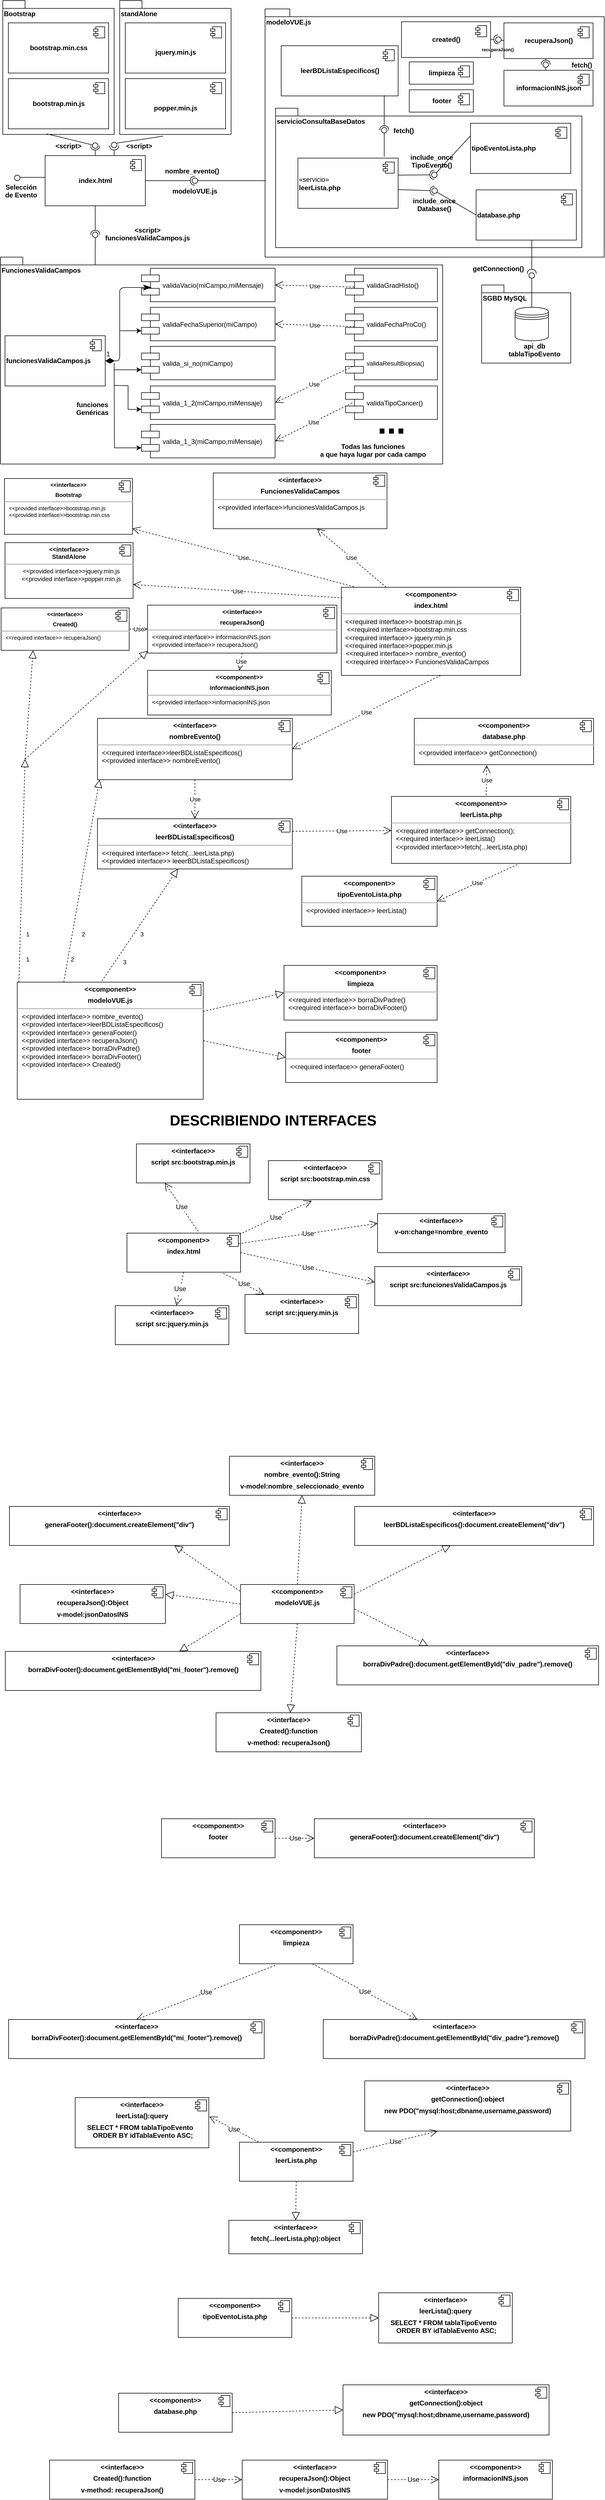 <mxfile version="12.2.6" type="device" pages="1"><diagram id="mhaf858tcxB9i7KK4o-q" name="Page-1"><mxGraphModel dx="1013" dy="515" grid="1" gridSize="10" guides="1" tooltips="1" connect="1" arrows="1" fold="1" page="1" pageScale="1" pageWidth="1100" pageHeight="850" math="0" shadow="0"><root><mxCell id="0"/><mxCell id="1" parent="0"/><mxCell id="deGXOVk6ezpgi7bhGHs8-96" value="SGBD MySQL" style="shape=folder;fontStyle=1;spacingTop=10;tabWidth=40;tabHeight=14;tabPosition=left;html=1;align=left;verticalAlign=top;" parent="1" vertex="1"><mxGeometry x="870" y="520" width="160" height="140" as="geometry"/></mxCell><mxCell id="deGXOVk6ezpgi7bhGHs8-31" value="Bootstrap" style="shape=folder;fontStyle=1;spacingTop=10;tabWidth=40;tabHeight=14;tabPosition=left;html=1;align=left;verticalAlign=top;" parent="1" vertex="1"><mxGeometry x="10" y="10" width="200" height="240" as="geometry"/></mxCell><mxCell id="deGXOVk6ezpgi7bhGHs8-1" value="&lt;b&gt;index.html&lt;/b&gt;" style="html=1;" parent="1" vertex="1"><mxGeometry x="86" y="288" width="180" height="90" as="geometry"/></mxCell><mxCell id="deGXOVk6ezpgi7bhGHs8-2" value="" style="shape=component;jettyWidth=8;jettyHeight=4;" parent="deGXOVk6ezpgi7bhGHs8-1" vertex="1"><mxGeometry x="1" width="20" height="20" relative="1" as="geometry"><mxPoint x="-27" y="7" as="offset"/></mxGeometry></mxCell><mxCell id="deGXOVk6ezpgi7bhGHs8-23" value="" style="rounded=0;orthogonalLoop=1;jettySize=auto;html=1;endArrow=none;endFill=0;exitX=0;exitY=0.433;exitDx=0;exitDy=0;exitPerimeter=0;" parent="1" source="deGXOVk6ezpgi7bhGHs8-1" edge="1"><mxGeometry relative="1" as="geometry"><mxPoint x="90" y="403" as="sourcePoint"/><mxPoint x="40" y="327" as="targetPoint"/></mxGeometry></mxCell><mxCell id="deGXOVk6ezpgi7bhGHs8-25" value="" style="ellipse;whiteSpace=wrap;html=1;fontFamily=Helvetica;fontSize=12;fontColor=#000000;align=center;strokeColor=#000000;fillColor=#ffffff;points=[];aspect=fixed;resizable=0;" parent="1" vertex="1"><mxGeometry x="31" y="323" width="10" height="10" as="geometry"/></mxCell><mxCell id="deGXOVk6ezpgi7bhGHs8-26" value="Selección &#xA;de Evento" style="text;align=center;fontStyle=1;verticalAlign=middle;spacingLeft=3;spacingRight=3;strokeColor=none;rotatable=0;points=[[0,0.5],[1,0.5]];portConstraint=eastwest;" parent="1" vertex="1"><mxGeometry x="10" y="338" width="66" height="26" as="geometry"/></mxCell><mxCell id="deGXOVk6ezpgi7bhGHs8-27" value="&lt;b&gt;bootstrap.min.css&lt;/b&gt;" style="html=1;" parent="1" vertex="1"><mxGeometry x="20" y="50" width="180" height="90" as="geometry"/></mxCell><mxCell id="deGXOVk6ezpgi7bhGHs8-28" value="" style="shape=component;jettyWidth=8;jettyHeight=4;" parent="deGXOVk6ezpgi7bhGHs8-27" vertex="1"><mxGeometry x="1" width="20" height="20" relative="1" as="geometry"><mxPoint x="-27" y="7" as="offset"/></mxGeometry></mxCell><mxCell id="deGXOVk6ezpgi7bhGHs8-34" value="&lt;b&gt;bootstrap.min.js&lt;/b&gt;" style="html=1;" parent="1" vertex="1"><mxGeometry x="20" y="150" width="180" height="90" as="geometry"/></mxCell><mxCell id="deGXOVk6ezpgi7bhGHs8-35" value="" style="shape=component;jettyWidth=8;jettyHeight=4;" parent="deGXOVk6ezpgi7bhGHs8-34" vertex="1"><mxGeometry x="1" width="20" height="20" relative="1" as="geometry"><mxPoint x="-27" y="7" as="offset"/></mxGeometry></mxCell><mxCell id="deGXOVk6ezpgi7bhGHs8-43" value="" style="rounded=0;orthogonalLoop=1;jettySize=auto;html=1;endArrow=none;endFill=0;exitX=0.395;exitY=0.996;exitDx=0;exitDy=0;exitPerimeter=0;" parent="1" source="deGXOVk6ezpgi7bhGHs8-31" target="deGXOVk6ezpgi7bhGHs8-45" edge="1"><mxGeometry relative="1" as="geometry"><mxPoint y="405" as="sourcePoint"/></mxGeometry></mxCell><mxCell id="deGXOVk6ezpgi7bhGHs8-44" value="" style="rounded=0;orthogonalLoop=1;jettySize=auto;html=1;endArrow=halfCircle;endFill=0;entryX=0.5;entryY=0.5;entryDx=0;entryDy=0;endSize=6;strokeWidth=1;exitX=0.5;exitY=0;exitDx=0;exitDy=0;" parent="1" source="deGXOVk6ezpgi7bhGHs8-1" target="deGXOVk6ezpgi7bhGHs8-45" edge="1"><mxGeometry relative="1" as="geometry"><mxPoint x="40" y="405" as="sourcePoint"/></mxGeometry></mxCell><mxCell id="deGXOVk6ezpgi7bhGHs8-45" value="" style="ellipse;whiteSpace=wrap;html=1;fontFamily=Helvetica;fontSize=12;fontColor=#000000;align=center;strokeColor=#000000;fillColor=#ffffff;points=[];aspect=fixed;resizable=0;direction=south;" parent="1" vertex="1"><mxGeometry x="171" y="265" width="10" height="10" as="geometry"/></mxCell><mxCell id="deGXOVk6ezpgi7bhGHs8-47" value="&lt;script&gt;" style="text;align=center;fontStyle=1;verticalAlign=middle;spacingLeft=3;spacingRight=3;strokeColor=none;rotatable=0;points=[[0,0.5],[1,0.5]];portConstraint=eastwest;" parent="1" vertex="1"><mxGeometry x="96" y="257" width="64" height="26" as="geometry"/></mxCell><mxCell id="deGXOVk6ezpgi7bhGHs8-48" value="modeloVUE.js" style="shape=folder;fontStyle=1;spacingTop=10;tabWidth=40;tabHeight=14;tabPosition=left;html=1;align=left;verticalAlign=top;" parent="1" vertex="1"><mxGeometry x="481" y="25" width="609" height="445" as="geometry"/></mxCell><mxCell id="deGXOVk6ezpgi7bhGHs8-52" value="" style="rounded=0;orthogonalLoop=1;jettySize=auto;html=1;endArrow=none;endFill=0;" parent="1" target="deGXOVk6ezpgi7bhGHs8-54" edge="1"><mxGeometry relative="1" as="geometry"><mxPoint x="482" y="333" as="sourcePoint"/></mxGeometry></mxCell><mxCell id="deGXOVk6ezpgi7bhGHs8-53" value="" style="rounded=0;orthogonalLoop=1;jettySize=auto;html=1;endArrow=halfCircle;endFill=0;entryX=0.5;entryY=0.5;entryDx=0;entryDy=0;endSize=6;strokeWidth=1;exitX=1;exitY=0.5;exitDx=0;exitDy=0;" parent="1" source="deGXOVk6ezpgi7bhGHs8-1" target="deGXOVk6ezpgi7bhGHs8-54" edge="1"><mxGeometry relative="1" as="geometry"><mxPoint x="480" y="333" as="sourcePoint"/></mxGeometry></mxCell><mxCell id="deGXOVk6ezpgi7bhGHs8-54" value="" style="ellipse;whiteSpace=wrap;html=1;fontFamily=Helvetica;fontSize=12;fontColor=#000000;align=center;strokeColor=#000000;fillColor=#ffffff;points=[];aspect=fixed;resizable=0;" parent="1" vertex="1"><mxGeometry x="350" y="328" width="10" height="10" as="geometry"/></mxCell><mxCell id="deGXOVk6ezpgi7bhGHs8-56" value="modeloVUE.js" style="text;align=center;fontStyle=1;verticalAlign=middle;spacingLeft=3;spacingRight=3;strokeColor=none;rotatable=0;points=[[0,0.5],[1,0.5]];portConstraint=eastwest;" parent="1" vertex="1"><mxGeometry x="315" y="338" width="80" height="26" as="geometry"/></mxCell><mxCell id="deGXOVk6ezpgi7bhGHs8-57" value="&lt;b&gt;leerBDListaEspecificos()&lt;/b&gt;" style="html=1;" parent="1" vertex="1"><mxGeometry x="510" y="91" width="210" height="90" as="geometry"/></mxCell><mxCell id="deGXOVk6ezpgi7bhGHs8-58" value="" style="shape=component;jettyWidth=8;jettyHeight=4;" parent="deGXOVk6ezpgi7bhGHs8-57" vertex="1"><mxGeometry x="1" width="20" height="20" relative="1" as="geometry"><mxPoint x="-27" y="7" as="offset"/></mxGeometry></mxCell><mxCell id="deGXOVk6ezpgi7bhGHs8-63" value="" style="shape=datastore;whiteSpace=wrap;html=1;align=left;" parent="1" vertex="1"><mxGeometry x="930" y="560" width="60" height="60" as="geometry"/></mxCell><mxCell id="deGXOVk6ezpgi7bhGHs8-64" value="api_db&#xA;tablaTipoEvento&#xA;" style="text;align=center;fontStyle=1;verticalAlign=middle;spacingLeft=3;spacingRight=3;strokeColor=none;rotatable=0;points=[[0,0.5],[1,0.5]];portConstraint=eastwest;" parent="1" vertex="1"><mxGeometry x="925" y="630" width="80" height="26" as="geometry"/></mxCell><mxCell id="deGXOVk6ezpgi7bhGHs8-65" value="servicioConsultaBaseDatos" style="shape=folder;fontStyle=1;spacingTop=10;tabWidth=40;tabHeight=14;tabPosition=left;html=1;align=left;verticalAlign=top;" parent="1" vertex="1"><mxGeometry x="500" y="203" width="550" height="250" as="geometry"/></mxCell><mxCell id="deGXOVk6ezpgi7bhGHs8-61" value="«servicio»&lt;br&gt;&lt;b&gt;leerLista.php&lt;/b&gt;" style="html=1;align=left;" parent="1" vertex="1"><mxGeometry x="540" y="292.5" width="180" height="90" as="geometry"/></mxCell><mxCell id="deGXOVk6ezpgi7bhGHs8-62" value="" style="shape=component;jettyWidth=8;jettyHeight=4;" parent="deGXOVk6ezpgi7bhGHs8-61" vertex="1"><mxGeometry x="1" width="20" height="20" relative="1" as="geometry"><mxPoint x="-27" y="7" as="offset"/></mxGeometry></mxCell><mxCell id="deGXOVk6ezpgi7bhGHs8-66" value="&lt;b&gt;database.php&lt;/b&gt;" style="html=1;align=left;" parent="1" vertex="1"><mxGeometry x="860" y="349.5" width="180" height="90" as="geometry"/></mxCell><mxCell id="deGXOVk6ezpgi7bhGHs8-67" value="" style="shape=component;jettyWidth=8;jettyHeight=4;" parent="deGXOVk6ezpgi7bhGHs8-66" vertex="1"><mxGeometry x="1" width="20" height="20" relative="1" as="geometry"><mxPoint x="-27" y="7" as="offset"/></mxGeometry></mxCell><mxCell id="deGXOVk6ezpgi7bhGHs8-68" value="" style="rounded=0;orthogonalLoop=1;jettySize=auto;html=1;endArrow=none;endFill=0;exitX=0.5;exitY=0;exitDx=0;exitDy=0;" parent="1" source="deGXOVk6ezpgi7bhGHs8-63" target="deGXOVk6ezpgi7bhGHs8-70" edge="1"><mxGeometry relative="1" as="geometry"><mxPoint x="960" y="535" as="sourcePoint"/></mxGeometry></mxCell><mxCell id="deGXOVk6ezpgi7bhGHs8-69" value="" style="rounded=0;orthogonalLoop=1;jettySize=auto;html=1;endArrow=halfCircle;endFill=0;endSize=6;strokeWidth=1;entryX=0.5;entryY=0.2;entryDx=0;entryDy=0;entryPerimeter=0;" parent="1" target="deGXOVk6ezpgi7bhGHs8-70" edge="1"><mxGeometry relative="1" as="geometry"><mxPoint x="960" y="440" as="sourcePoint"/><mxPoint x="960" y="490" as="targetPoint"/></mxGeometry></mxCell><mxCell id="deGXOVk6ezpgi7bhGHs8-70" value="" style="ellipse;whiteSpace=wrap;html=1;fontFamily=Helvetica;fontSize=12;fontColor=#000000;align=center;strokeColor=#000000;fillColor=#ffffff;points=[];aspect=fixed;resizable=0;" parent="1" vertex="1"><mxGeometry x="955" y="498" width="10" height="10" as="geometry"/></mxCell><mxCell id="deGXOVk6ezpgi7bhGHs8-75" value="getConnection()" style="text;align=center;fontStyle=1;verticalAlign=middle;spacingLeft=3;spacingRight=3;strokeColor=none;rotatable=0;points=[[0,0.5],[1,0.5]];portConstraint=eastwest;" parent="1" vertex="1"><mxGeometry x="860" y="477" width="80" height="26" as="geometry"/></mxCell><mxCell id="deGXOVk6ezpgi7bhGHs8-76" value="&lt;b&gt;tipoEventoLista.php&lt;/b&gt;" style="html=1;align=left;" parent="1" vertex="1"><mxGeometry x="850" y="230" width="180" height="90" as="geometry"/></mxCell><mxCell id="deGXOVk6ezpgi7bhGHs8-77" value="" style="shape=component;jettyWidth=8;jettyHeight=4;" parent="deGXOVk6ezpgi7bhGHs8-76" vertex="1"><mxGeometry x="1" width="20" height="20" relative="1" as="geometry"><mxPoint x="-27" y="7" as="offset"/></mxGeometry></mxCell><mxCell id="deGXOVk6ezpgi7bhGHs8-78" value="" style="rounded=0;orthogonalLoop=1;jettySize=auto;html=1;endArrow=none;endFill=0;exitX=0;exitY=0.5;exitDx=0;exitDy=0;" parent="1" source="deGXOVk6ezpgi7bhGHs8-66" target="deGXOVk6ezpgi7bhGHs8-80" edge="1"><mxGeometry relative="1" as="geometry"><mxPoint x="30" y="605" as="sourcePoint"/><mxPoint x="280" y="580" as="targetPoint"/></mxGeometry></mxCell><mxCell id="deGXOVk6ezpgi7bhGHs8-79" value="" style="rounded=0;orthogonalLoop=1;jettySize=auto;html=1;endArrow=halfCircle;endFill=0;entryX=0.5;entryY=0.5;entryDx=0;entryDy=0;endSize=6;strokeWidth=1;exitX=1;exitY=0.628;exitDx=0;exitDy=0;exitPerimeter=0;" parent="1" source="deGXOVk6ezpgi7bhGHs8-61" target="deGXOVk6ezpgi7bhGHs8-80" edge="1"><mxGeometry relative="1" as="geometry"><mxPoint x="70" y="605" as="sourcePoint"/></mxGeometry></mxCell><mxCell id="deGXOVk6ezpgi7bhGHs8-80" value="" style="ellipse;whiteSpace=wrap;html=1;fontFamily=Helvetica;fontSize=12;fontColor=#000000;align=center;strokeColor=#000000;fillColor=#ffffff;points=[];aspect=fixed;resizable=0;" parent="1" vertex="1"><mxGeometry x="780.5" y="346" width="10" height="10" as="geometry"/></mxCell><mxCell id="deGXOVk6ezpgi7bhGHs8-81" value="include_once&#xA;Database()&#xA;" style="text;align=center;fontStyle=1;verticalAlign=middle;spacingLeft=3;spacingRight=3;strokeColor=none;rotatable=0;points=[[0,0.5],[1,0.5]];portConstraint=eastwest;" parent="1" vertex="1"><mxGeometry x="745" y="369.5" width="80" height="26" as="geometry"/></mxCell><mxCell id="deGXOVk6ezpgi7bhGHs8-83" value="" style="rounded=0;orthogonalLoop=1;jettySize=auto;html=1;endArrow=none;endFill=0;exitX=0;exitY=0.25;exitDx=0;exitDy=0;" parent="1" source="deGXOVk6ezpgi7bhGHs8-76" target="deGXOVk6ezpgi7bhGHs8-85" edge="1"><mxGeometry relative="1" as="geometry"><mxPoint x="30" y="605" as="sourcePoint"/></mxGeometry></mxCell><mxCell id="deGXOVk6ezpgi7bhGHs8-84" value="" style="rounded=0;orthogonalLoop=1;jettySize=auto;html=1;endArrow=halfCircle;endFill=0;entryX=0.5;entryY=0.5;entryDx=0;entryDy=0;endSize=6;strokeWidth=1;" parent="1" target="deGXOVk6ezpgi7bhGHs8-85" edge="1"><mxGeometry relative="1" as="geometry"><mxPoint x="720" y="323" as="sourcePoint"/></mxGeometry></mxCell><mxCell id="deGXOVk6ezpgi7bhGHs8-85" value="" style="ellipse;whiteSpace=wrap;html=1;fontFamily=Helvetica;fontSize=12;fontColor=#000000;align=center;strokeColor=#000000;fillColor=#ffffff;points=[];aspect=fixed;resizable=0;" parent="1" vertex="1"><mxGeometry x="780" y="317.5" width="10" height="10" as="geometry"/></mxCell><mxCell id="deGXOVk6ezpgi7bhGHs8-86" value="include_once&#xA;TipoEvento()&#xA;" style="text;align=center;fontStyle=1;verticalAlign=middle;spacingLeft=3;spacingRight=3;strokeColor=none;rotatable=0;points=[[0,0.5],[1,0.5]];portConstraint=eastwest;" parent="1" vertex="1"><mxGeometry x="740.5" y="291.5" width="80" height="26" as="geometry"/></mxCell><mxCell id="deGXOVk6ezpgi7bhGHs8-87" value="" style="rounded=0;orthogonalLoop=1;jettySize=auto;html=1;endArrow=none;endFill=0;" parent="1" target="deGXOVk6ezpgi7bhGHs8-89" edge="1"><mxGeometry relative="1" as="geometry"><mxPoint x="695" y="290" as="sourcePoint"/></mxGeometry></mxCell><mxCell id="deGXOVk6ezpgi7bhGHs8-88" value="" style="rounded=0;orthogonalLoop=1;jettySize=auto;html=1;endArrow=halfCircle;endFill=0;entryX=0.5;entryY=0.5;entryDx=0;entryDy=0;endSize=6;strokeWidth=1;" parent="1" target="deGXOVk6ezpgi7bhGHs8-89" edge="1"><mxGeometry relative="1" as="geometry"><mxPoint x="695" y="180" as="sourcePoint"/></mxGeometry></mxCell><mxCell id="deGXOVk6ezpgi7bhGHs8-89" value="" style="ellipse;whiteSpace=wrap;html=1;fontFamily=Helvetica;fontSize=12;fontColor=#000000;align=center;strokeColor=#000000;fillColor=#ffffff;points=[];aspect=fixed;resizable=0;" parent="1" vertex="1"><mxGeometry x="690" y="237.5" width="10" height="10" as="geometry"/></mxCell><mxCell id="deGXOVk6ezpgi7bhGHs8-94" value="fetch()" style="text;align=center;fontStyle=1;verticalAlign=middle;spacingLeft=3;spacingRight=3;strokeColor=none;rotatable=0;points=[[0,0.5],[1,0.5]];portConstraint=eastwest;" parent="1" vertex="1"><mxGeometry x="690" y="229.5" width="80" height="26" as="geometry"/></mxCell><mxCell id="deGXOVk6ezpgi7bhGHs8-95" value="FuncionesValidaCampos" style="shape=folder;fontStyle=1;spacingTop=10;tabWidth=40;tabHeight=14;tabPosition=left;html=1;align=left;verticalAlign=top;" parent="1" vertex="1"><mxGeometry x="6" y="470" width="794" height="371" as="geometry"/></mxCell><mxCell id="deGXOVk6ezpgi7bhGHs8-102" value="&lt;b&gt;funcionesValidaCampos.js&lt;/b&gt;" style="html=1;align=left;" parent="1" vertex="1"><mxGeometry x="14" y="611" width="180" height="90" as="geometry"/></mxCell><mxCell id="deGXOVk6ezpgi7bhGHs8-103" value="" style="shape=component;jettyWidth=8;jettyHeight=4;" parent="deGXOVk6ezpgi7bhGHs8-102" vertex="1"><mxGeometry x="1" width="20" height="20" relative="1" as="geometry"><mxPoint x="-27" y="7" as="offset"/></mxGeometry></mxCell><mxCell id="deGXOVk6ezpgi7bhGHs8-107" value="validaVacio(miCampo,miMensaje)" style="shape=component;align=left;spacingLeft=36;" parent="1" vertex="1"><mxGeometry x="259" y="490" width="240" height="60" as="geometry"/></mxCell><mxCell id="deGXOVk6ezpgi7bhGHs8-156" style="edgeStyle=orthogonalEdgeStyle;rounded=0;orthogonalLoop=1;jettySize=auto;html=1;exitX=0;exitY=0.7;exitDx=0;exitDy=0;startArrow=classic;startFill=1;endArrow=none;endFill=0;fontSize=12;" parent="1" source="deGXOVk6ezpgi7bhGHs8-108" edge="1"><mxGeometry relative="1" as="geometry"><mxPoint x="220.333" y="602" as="targetPoint"/></mxGeometry></mxCell><mxCell id="deGXOVk6ezpgi7bhGHs8-108" value="validaFechaSuperior(miCampo)" style="shape=component;align=left;spacingLeft=36;" parent="1" vertex="1"><mxGeometry x="259" y="560" width="240" height="60" as="geometry"/></mxCell><mxCell id="deGXOVk6ezpgi7bhGHs8-155" style="edgeStyle=orthogonalEdgeStyle;rounded=0;orthogonalLoop=1;jettySize=auto;html=1;exitX=0;exitY=0.7;exitDx=0;exitDy=0;startArrow=classic;startFill=1;endArrow=none;endFill=0;fontSize=12;" parent="1" source="deGXOVk6ezpgi7bhGHs8-109" edge="1"><mxGeometry relative="1" as="geometry"><mxPoint x="210" y="672" as="targetPoint"/></mxGeometry></mxCell><mxCell id="deGXOVk6ezpgi7bhGHs8-109" value="valida_si_no(miCampo)" style="shape=component;align=left;spacingLeft=36;" parent="1" vertex="1"><mxGeometry x="259" y="630" width="240" height="60" as="geometry"/></mxCell><mxCell id="deGXOVk6ezpgi7bhGHs8-154" style="edgeStyle=orthogonalEdgeStyle;rounded=0;orthogonalLoop=1;jettySize=auto;html=1;exitX=0;exitY=0.7;exitDx=0;exitDy=0;endArrow=none;endFill=0;fontSize=12;startArrow=classic;startFill=1;" parent="1" source="deGXOVk6ezpgi7bhGHs8-110" edge="1"><mxGeometry relative="1" as="geometry"><mxPoint x="210" y="700" as="targetPoint"/></mxGeometry></mxCell><mxCell id="deGXOVk6ezpgi7bhGHs8-110" value="valida_1_2(miCampo,miMensaje)" style="shape=component;align=left;spacingLeft=36;" parent="1" vertex="1"><mxGeometry x="259" y="701" width="240" height="60" as="geometry"/></mxCell><mxCell id="deGXOVk6ezpgi7bhGHs8-153" style="edgeStyle=orthogonalEdgeStyle;rounded=0;orthogonalLoop=1;jettySize=auto;html=1;exitX=0;exitY=0.7;exitDx=0;exitDy=0;endArrow=none;endFill=0;fontSize=12;startArrow=classic;startFill=1;" parent="1" source="deGXOVk6ezpgi7bhGHs8-111" edge="1"><mxGeometry relative="1" as="geometry"><mxPoint x="210" y="660" as="targetPoint"/></mxGeometry></mxCell><mxCell id="deGXOVk6ezpgi7bhGHs8-111" value="valida_1_3(miCampo,miMensaje)" style="shape=component;align=left;spacingLeft=36;" parent="1" vertex="1"><mxGeometry x="259" y="770" width="240" height="60" as="geometry"/></mxCell><mxCell id="deGXOVk6ezpgi7bhGHs8-113" value="" style="rounded=0;orthogonalLoop=1;jettySize=auto;html=1;endArrow=none;endFill=0;exitX=0.214;exitY=0.039;exitDx=0;exitDy=0;exitPerimeter=0;" parent="1" source="deGXOVk6ezpgi7bhGHs8-95" target="deGXOVk6ezpgi7bhGHs8-115" edge="1"><mxGeometry relative="1" as="geometry"><mxPoint x="176" y="482" as="sourcePoint"/></mxGeometry></mxCell><mxCell id="deGXOVk6ezpgi7bhGHs8-114" value="" style="rounded=0;orthogonalLoop=1;jettySize=auto;html=1;endArrow=halfCircle;endFill=0;entryX=0.5;entryY=0.5;entryDx=0;entryDy=0;endSize=6;strokeWidth=1;exitX=0.5;exitY=1;exitDx=0;exitDy=0;" parent="1" source="deGXOVk6ezpgi7bhGHs8-1" target="deGXOVk6ezpgi7bhGHs8-115" edge="1"><mxGeometry relative="1" as="geometry"><mxPoint x="50" y="865" as="sourcePoint"/></mxGeometry></mxCell><mxCell id="deGXOVk6ezpgi7bhGHs8-115" value="" style="ellipse;whiteSpace=wrap;html=1;fontFamily=Helvetica;fontSize=12;fontColor=#000000;align=center;strokeColor=#000000;fillColor=#ffffff;points=[];aspect=fixed;resizable=0;" parent="1" vertex="1"><mxGeometry x="171" y="425" width="10" height="10" as="geometry"/></mxCell><mxCell id="deGXOVk6ezpgi7bhGHs8-116" value="&lt;script&gt;&#xA;funcionesValidaCampos.js&#xA;" style="text;align=center;fontStyle=1;verticalAlign=middle;spacingLeft=3;spacingRight=3;strokeColor=none;rotatable=0;points=[[0,0.5],[1,0.5]];portConstraint=eastwest;" parent="1" vertex="1"><mxGeometry x="230" y="422" width="80" height="26" as="geometry"/></mxCell><mxCell id="deGXOVk6ezpgi7bhGHs8-123" value="validaTipoCancer()" style="shape=component;align=left;spacingLeft=36;" parent="1" vertex="1"><mxGeometry x="625.5" y="701" width="165" height="60" as="geometry"/></mxCell><mxCell id="deGXOVk6ezpgi7bhGHs8-124" value="validaFechaProCo()" style="shape=component;align=left;spacingLeft=36;" parent="1" vertex="1"><mxGeometry x="625.5" y="560" width="165" height="60" as="geometry"/></mxCell><mxCell id="deGXOVk6ezpgi7bhGHs8-126" value="validaResultBiopsia()" style="shape=component;align=left;spacingLeft=36;fontSize=11;" parent="1" vertex="1"><mxGeometry x="625.5" y="630" width="165" height="60" as="geometry"/></mxCell><mxCell id="deGXOVk6ezpgi7bhGHs8-129" value="..." style="text;align=center;fontStyle=1;verticalAlign=middle;spacingLeft=3;spacingRight=3;strokeColor=none;rotatable=0;points=[[0,0.5],[1,0.5]];portConstraint=eastwest;fontSize=61;" parent="1" vertex="1"><mxGeometry x="668" y="744" width="80" height="26" as="geometry"/></mxCell><mxCell id="deGXOVk6ezpgi7bhGHs8-136" value="Use" style="endArrow=open;endSize=12;dashed=1;html=1;entryX=1;entryY=0.5;entryDx=0;entryDy=0;exitX=0.08;exitY=0.6;exitDx=0;exitDy=0;exitPerimeter=0;" parent="1" source="deGXOVk6ezpgi7bhGHs8-126" target="deGXOVk6ezpgi7bhGHs8-110" edge="1"><mxGeometry width="160" relative="1" as="geometry"><mxPoint x="641" y="750" as="sourcePoint"/><mxPoint x="510" y="742" as="targetPoint"/></mxGeometry></mxCell><mxCell id="deGXOVk6ezpgi7bhGHs8-139" value="Use" style="endArrow=open;endSize=12;dashed=1;html=1;entryX=1;entryY=0.5;entryDx=0;entryDy=0;exitX=0.073;exitY=0.503;exitDx=0;exitDy=0;exitPerimeter=0;" parent="1" source="deGXOVk6ezpgi7bhGHs8-123" target="deGXOVk6ezpgi7bhGHs8-111" edge="1"><mxGeometry width="160" relative="1" as="geometry"><mxPoint x="648.2" y="641.5" as="sourcePoint"/><mxPoint x="509" y="741" as="targetPoint"/></mxGeometry></mxCell><mxCell id="deGXOVk6ezpgi7bhGHs8-140" value="Use" style="endArrow=open;endSize=12;dashed=1;html=1;entryX=1;entryY=0.5;entryDx=0;entryDy=0;exitX=0.098;exitY=0.575;exitDx=0;exitDy=0;exitPerimeter=0;" parent="1" source="deGXOVk6ezpgi7bhGHs8-124" target="deGXOVk6ezpgi7bhGHs8-108" edge="1"><mxGeometry width="160" relative="1" as="geometry"><mxPoint x="648.2" y="641.5" as="sourcePoint"/><mxPoint x="509" y="741" as="targetPoint"/></mxGeometry></mxCell><mxCell id="deGXOVk6ezpgi7bhGHs8-141" value="validaGradHisto()" style="shape=component;align=left;spacingLeft=36;" parent="1" vertex="1"><mxGeometry x="625.5" y="490" width="165" height="60" as="geometry"/></mxCell><mxCell id="deGXOVk6ezpgi7bhGHs8-142" value="Use" style="endArrow=open;endSize=12;dashed=1;html=1;entryX=1;entryY=0.5;entryDx=0;entryDy=0;exitX=0.095;exitY=0.561;exitDx=0;exitDy=0;exitPerimeter=0;" parent="1" source="deGXOVk6ezpgi7bhGHs8-141" target="deGXOVk6ezpgi7bhGHs8-107" edge="1"><mxGeometry width="160" relative="1" as="geometry"><mxPoint x="651.67" y="604.5" as="sourcePoint"/><mxPoint x="509" y="600" as="targetPoint"/></mxGeometry></mxCell><mxCell id="deGXOVk6ezpgi7bhGHs8-146" value="1" style="endArrow=classicThin;html=1;endSize=12;startArrow=diamondThin;startSize=14;startFill=1;edgeStyle=orthogonalEdgeStyle;align=left;verticalAlign=bottom;fontSize=12;exitX=1;exitY=0.5;exitDx=0;exitDy=0;entryX=0.075;entryY=0.575;entryDx=0;entryDy=0;entryPerimeter=0;endFill=1;" parent="1" source="deGXOVk6ezpgi7bhGHs8-102" target="deGXOVk6ezpgi7bhGHs8-107" edge="1"><mxGeometry x="-1" y="3" relative="1" as="geometry"><mxPoint x="10" y="860" as="sourcePoint"/><mxPoint x="170" y="860" as="targetPoint"/><Array as="points"><mxPoint x="220" y="656"/><mxPoint x="220" y="550"/><mxPoint x="220" y="525"/></Array></mxGeometry></mxCell><mxCell id="deGXOVk6ezpgi7bhGHs8-157" value="Todas las funciones&#xA;a que haya lugar por cada campo&#xA;" style="text;align=center;fontStyle=1;verticalAlign=middle;spacingLeft=3;spacingRight=3;strokeColor=none;rotatable=0;points=[[0,0.5],[1,0.5]];portConstraint=eastwest;" parent="1" vertex="1"><mxGeometry x="642" y="810" width="66" height="26" as="geometry"/></mxCell><mxCell id="deGXOVk6ezpgi7bhGHs8-158" value="funciones&#xA;Genéricas&#xA;" style="text;align=center;fontStyle=1;verticalAlign=middle;spacingLeft=3;spacingRight=3;strokeColor=none;rotatable=0;points=[[0,0.5],[1,0.5]];portConstraint=eastwest;" parent="1" vertex="1"><mxGeometry x="138" y="735" width="66" height="26" as="geometry"/></mxCell><mxCell id="rOZejIH6VALn7ZDr6y03-2" value="&lt;p style=&quot;margin: 0px ; margin-top: 6px ; text-align: center&quot;&gt;&lt;b&gt;&amp;lt;&amp;lt;component&amp;gt;&amp;gt;&lt;/b&gt;&lt;/p&gt;&lt;p style=&quot;margin: 0px ; margin-top: 6px ; text-align: center&quot;&gt;&lt;b&gt;index.html&lt;/b&gt;&lt;/p&gt;&lt;hr&gt;&lt;div&gt;&amp;nbsp; &amp;lt;&amp;lt;required interface&amp;gt;&amp;gt; bootstrap.min.js&lt;/div&gt;&lt;div&gt;&amp;nbsp;&amp;nbsp; &amp;lt;&amp;lt;required interface&amp;gt;&amp;gt;bootstrap.min.css&lt;br&gt;&lt;/div&gt;&lt;div&gt;&amp;nbsp; &amp;lt;&amp;lt;required interface&amp;gt;&amp;gt; jquery.min.js&lt;/div&gt;&lt;div&gt;&amp;nbsp; &amp;lt;&amp;lt;required interface&amp;gt;&amp;gt;popper.min.js&lt;br&gt;&lt;/div&gt;&lt;p style=&quot;margin: 0px ; margin-left: 8px&quot;&gt;&amp;lt;&amp;lt;required interface&amp;gt;&amp;gt; nombre_evento()&lt;/p&gt;&lt;p style=&quot;margin: 0px ; margin-left: 8px&quot;&gt;&amp;lt;&amp;lt;required interface&amp;gt;&amp;gt; FuncionesValidaCampos&lt;/p&gt;" style="align=left;overflow=fill;html=1;" parent="1" vertex="1"><mxGeometry x="618" y="1062" width="322" height="158" as="geometry"/></mxCell><mxCell id="rOZejIH6VALn7ZDr6y03-3" value="" style="shape=component;jettyWidth=8;jettyHeight=4;" parent="rOZejIH6VALn7ZDr6y03-2" vertex="1"><mxGeometry x="1" width="20" height="20" relative="1" as="geometry"><mxPoint x="-24" y="4" as="offset"/></mxGeometry></mxCell><mxCell id="rOZejIH6VALn7ZDr6y03-4" value="&lt;p style=&quot;margin: 6px 0px 0px; text-align: center; font-size: 10px;&quot;&gt;&lt;b style=&quot;font-size: 10px;&quot;&gt;&amp;lt;&amp;lt;interface&amp;gt;&amp;gt;&lt;/b&gt;&lt;/p&gt;&lt;p style=&quot;margin: 6px 0px 0px; text-align: center; font-size: 10px;&quot;&gt;&lt;b style=&quot;font-size: 10px;&quot;&gt;Bootstrap&lt;/b&gt;&lt;br style=&quot;font-size: 10px;&quot;&gt;&lt;/p&gt;&lt;hr style=&quot;font-size: 10px;&quot;&gt;&lt;p style=&quot;margin: 0px 0px 0px 8px; font-size: 10px;&quot;&gt;&amp;lt;&amp;lt;provided interface&amp;gt;&amp;gt;bootstrap.min.js&lt;br style=&quot;font-size: 10px;&quot;&gt;&lt;/p&gt;&lt;p style=&quot;margin: 0px 0px 0px 8px; font-size: 10px;&quot;&gt;&amp;lt;&amp;lt;provided interface&amp;gt;&amp;gt;bootstrap.min.css&lt;br style=&quot;font-size: 10px;&quot;&gt;&lt;/p&gt;" style="align=left;overflow=fill;html=1;fontSize=10;" parent="1" vertex="1"><mxGeometry x="13" y="867" width="230" height="100" as="geometry"/></mxCell><mxCell id="rOZejIH6VALn7ZDr6y03-5" value="" style="shape=component;jettyWidth=8;jettyHeight=4;" parent="rOZejIH6VALn7ZDr6y03-4" vertex="1"><mxGeometry x="1" width="20" height="20" relative="1" as="geometry"><mxPoint x="-24" y="4" as="offset"/></mxGeometry></mxCell><mxCell id="rOZejIH6VALn7ZDr6y03-6" value="Use" style="endArrow=open;endSize=12;dashed=1;html=1;exitX=0.071;exitY=-0.006;exitDx=0;exitDy=0;entryX=0.999;entryY=0.896;entryDx=0;entryDy=0;entryPerimeter=0;exitPerimeter=0;" parent="1" source="rOZejIH6VALn7ZDr6y03-2" target="rOZejIH6VALn7ZDr6y03-4" edge="1"><mxGeometry width="160" relative="1" as="geometry"><mxPoint x="10" y="1197" as="sourcePoint"/><mxPoint x="550" y="950" as="targetPoint"/></mxGeometry></mxCell><mxCell id="rOZejIH6VALn7ZDr6y03-7" value="&lt;p style=&quot;margin: 0px ; margin-top: 6px ; text-align: center&quot;&gt;&lt;b&gt;&amp;lt;&amp;lt;interface&amp;gt;&amp;gt;&lt;/b&gt;&lt;/p&gt;&lt;p style=&quot;margin: 0px ; margin-top: 6px ; text-align: center&quot;&gt;&lt;b&gt;nombreEvento()&lt;/b&gt;&lt;/p&gt;&lt;hr&gt;&lt;p style=&quot;margin: 0px ; margin-left: 8px&quot;&gt;&amp;lt;&amp;lt;required interface&amp;gt;&amp;gt;leerBDListaEspecificos()&lt;/p&gt;&lt;p style=&quot;margin: 0px ; margin-left: 8px&quot;&gt;&amp;lt;&amp;lt;provided interface&amp;gt;&amp;gt; nombreEvento()&lt;br&gt;&lt;/p&gt;" style="align=left;overflow=fill;html=1;" parent="1" vertex="1"><mxGeometry x="180" y="1297" width="350" height="110" as="geometry"/></mxCell><mxCell id="rOZejIH6VALn7ZDr6y03-8" value="" style="shape=component;jettyWidth=8;jettyHeight=4;" parent="rOZejIH6VALn7ZDr6y03-7" vertex="1"><mxGeometry x="1" width="20" height="20" relative="1" as="geometry"><mxPoint x="-24" y="4" as="offset"/></mxGeometry></mxCell><mxCell id="rOZejIH6VALn7ZDr6y03-9" value="&lt;p style=&quot;margin: 6px 0px 0px ; text-align: center ; font-size: 11px&quot;&gt;&lt;b style=&quot;font-size: 11px&quot;&gt;&amp;lt;&amp;lt;interface&amp;gt;&amp;gt;&lt;/b&gt;&lt;/p&gt;&lt;p style=&quot;margin: 6px 0px 0px ; text-align: center ; font-size: 11px&quot;&gt;&lt;b style=&quot;font-size: 11px&quot;&gt;recuperaJson()&lt;/b&gt;&lt;/p&gt;&lt;hr style=&quot;font-size: 11px&quot;&gt;&lt;p style=&quot;margin: 0px 0px 0px 8px ; font-size: 11px&quot;&gt;&amp;lt;&amp;lt;required interface&amp;gt;&amp;gt; informacionINS.json&lt;/p&gt;&lt;p style=&quot;margin: 0px 0px 0px 8px ; font-size: 11px&quot;&gt;&amp;lt;&amp;lt;provided interface&amp;gt;&amp;gt; recuperaJson()&lt;br style=&quot;font-size: 11px&quot;&gt;&lt;/p&gt;" style="align=left;overflow=fill;html=1;fontSize=11;" parent="1" vertex="1"><mxGeometry x="270" y="1094" width="340" height="86" as="geometry"/></mxCell><mxCell id="rOZejIH6VALn7ZDr6y03-10" value="" style="shape=component;jettyWidth=8;jettyHeight=4;" parent="rOZejIH6VALn7ZDr6y03-9" vertex="1"><mxGeometry x="1" width="20" height="20" relative="1" as="geometry"><mxPoint x="-24" y="4" as="offset"/></mxGeometry></mxCell><mxCell id="rOZejIH6VALn7ZDr6y03-11" value="Use" style="endArrow=open;endSize=12;dashed=1;html=1;exitX=0.554;exitY=1;exitDx=0;exitDy=0;exitPerimeter=0;entryX=1;entryY=0.5;entryDx=0;entryDy=0;" parent="1" source="rOZejIH6VALn7ZDr6y03-2" target="rOZejIH6VALn7ZDr6y03-7" edge="1"><mxGeometry width="160" relative="1" as="geometry"><mxPoint x="10" y="1417" as="sourcePoint"/><mxPoint x="170" y="1417" as="targetPoint"/></mxGeometry></mxCell><mxCell id="rOZejIH6VALn7ZDr6y03-14" value="&lt;p style=&quot;margin: 0px ; margin-top: 6px ; text-align: center&quot;&gt;&lt;b&gt;&amp;lt;&amp;lt;interface&amp;gt;&amp;gt;&lt;/b&gt;&lt;/p&gt;&lt;p style=&quot;margin: 0px ; margin-top: 6px ; text-align: center&quot;&gt;&lt;b&gt;leerBDListaEspecificos()&lt;/b&gt;&lt;/p&gt;&lt;hr&gt;&lt;p style=&quot;margin: 0px ; margin-left: 8px&quot;&gt;&amp;lt;&amp;lt;required interface&amp;gt;&amp;gt; fetch(...leerLista.php)&lt;/p&gt;&lt;p style=&quot;margin: 0px ; margin-left: 8px&quot;&gt;&amp;lt;&amp;lt;provided interface&amp;gt;&amp;gt; leeerBDListaEspecificos()&lt;br&gt;&lt;/p&gt;&lt;p style=&quot;margin: 0px ; margin-left: 8px&quot;&gt;&lt;br&gt;&lt;/p&gt;" style="align=left;overflow=fill;html=1;" parent="1" vertex="1"><mxGeometry x="180" y="1477" width="350" height="90" as="geometry"/></mxCell><mxCell id="rOZejIH6VALn7ZDr6y03-15" value="" style="shape=component;jettyWidth=8;jettyHeight=4;" parent="rOZejIH6VALn7ZDr6y03-14" vertex="1"><mxGeometry x="1" width="20" height="20" relative="1" as="geometry"><mxPoint x="-24" y="4" as="offset"/></mxGeometry></mxCell><mxCell id="rOZejIH6VALn7ZDr6y03-16" value="Use" style="endArrow=open;endSize=12;dashed=1;html=1;exitX=0.5;exitY=1;exitDx=0;exitDy=0;entryX=0.5;entryY=0;entryDx=0;entryDy=0;" parent="1" source="rOZejIH6VALn7ZDr6y03-7" target="rOZejIH6VALn7ZDr6y03-14" edge="1"><mxGeometry width="160" relative="1" as="geometry"><mxPoint x="110" y="1587" as="sourcePoint"/><mxPoint x="270" y="1587" as="targetPoint"/></mxGeometry></mxCell><mxCell id="rOZejIH6VALn7ZDr6y03-17" value="&lt;p style=&quot;margin: 0px ; margin-top: 6px ; text-align: center&quot;&gt;&lt;b&gt;&amp;lt;&amp;lt;component&amp;gt;&amp;gt;&lt;/b&gt;&lt;/p&gt;&lt;p style=&quot;margin: 0px ; margin-top: 6px ; text-align: center&quot;&gt;&lt;b&gt;leerLista.php&lt;/b&gt;&lt;/p&gt;&lt;hr&gt;&lt;p style=&quot;margin: 0px ; margin-left: 8px&quot;&gt;&amp;lt;&amp;lt;required interface&amp;gt;&amp;gt; getConnection();&lt;/p&gt;&lt;p style=&quot;margin: 0px ; margin-left: 8px&quot;&gt;&amp;lt;&amp;lt;required interface&amp;gt;&amp;gt; leerLista()&lt;/p&gt;&lt;p style=&quot;margin: 0px ; margin-left: 8px&quot;&gt;&amp;lt;&amp;lt;provided interface&amp;gt;&amp;gt;fetch(...leerLista.php)&lt;br&gt;&lt;/p&gt;" style="align=left;overflow=fill;html=1;" parent="1" vertex="1"><mxGeometry x="708" y="1437" width="322" height="120" as="geometry"/></mxCell><mxCell id="rOZejIH6VALn7ZDr6y03-18" value="" style="shape=component;jettyWidth=8;jettyHeight=4;" parent="rOZejIH6VALn7ZDr6y03-17" vertex="1"><mxGeometry x="1" width="20" height="20" relative="1" as="geometry"><mxPoint x="-24" y="4" as="offset"/></mxGeometry></mxCell><mxCell id="rOZejIH6VALn7ZDr6y03-19" value="Use" style="endArrow=open;endSize=12;dashed=1;html=1;exitX=1;exitY=0.25;exitDx=0;exitDy=0;" parent="1" source="rOZejIH6VALn7ZDr6y03-14" target="rOZejIH6VALn7ZDr6y03-17" edge="1"><mxGeometry width="160" relative="1" as="geometry"><mxPoint x="110" y="1587" as="sourcePoint"/><mxPoint x="270" y="1587" as="targetPoint"/></mxGeometry></mxCell><mxCell id="rOZejIH6VALn7ZDr6y03-22" value="Use" style="endArrow=open;endSize=12;dashed=1;html=1;entryX=0.404;entryY=1.012;entryDx=0;entryDy=0;entryPerimeter=0;exitX=0.528;exitY=-0.017;exitDx=0;exitDy=0;exitPerimeter=0;" parent="1" source="rOZejIH6VALn7ZDr6y03-17" target="rOZejIH6VALn7ZDr6y03-30" edge="1"><mxGeometry width="160" relative="1" as="geometry"><mxPoint x="110" y="1587" as="sourcePoint"/><mxPoint x="878.92" y="1398.98" as="targetPoint"/></mxGeometry></mxCell><mxCell id="rOZejIH6VALn7ZDr6y03-23" value="&lt;p style=&quot;margin: 0px ; margin-top: 6px ; text-align: center&quot;&gt;&lt;b&gt;&amp;lt;&amp;lt;component&amp;gt;&amp;gt;&lt;/b&gt;&lt;/p&gt;&lt;p style=&quot;margin: 0px ; margin-top: 6px ; text-align: center&quot;&gt;&lt;b&gt;modeloVUE.js&lt;/b&gt;&lt;/p&gt;&lt;hr&gt;&lt;p style=&quot;margin: 0px ; margin-left: 8px&quot;&gt;&lt;span&gt;&amp;lt;&amp;lt;provided interface&amp;gt;&amp;gt; nombre_evento()&lt;/span&gt;&lt;br&gt;&lt;/p&gt;&lt;p style=&quot;margin: 0px ; margin-left: 8px&quot;&gt;&amp;lt;&amp;lt;provided interface&amp;gt;&amp;gt;leerBDListaEspecificos()&lt;span&gt;&lt;br&gt;&lt;/span&gt;&lt;/p&gt;&lt;p style=&quot;margin: 0px ; margin-left: 8px&quot;&gt;&amp;lt;&amp;lt;provided interface&amp;gt;&amp;gt; generaFooter()&lt;/p&gt;&lt;p style=&quot;margin: 0px ; margin-left: 8px&quot;&gt;&amp;lt;&amp;lt;provided interface&amp;gt;&amp;gt; recuperaJson()&lt;/p&gt;&lt;p style=&quot;margin: 0px ; margin-left: 8px&quot;&gt;&amp;lt;&amp;lt;provided interface&amp;gt;&amp;gt; borraDivPadre()&lt;/p&gt;&lt;p style=&quot;margin: 0px ; margin-left: 8px&quot;&gt;&amp;lt;&amp;lt;provided interface&amp;gt;&amp;gt; borraDivFooter()&lt;/p&gt;&lt;p style=&quot;margin: 0px ; margin-left: 8px&quot;&gt;&amp;lt;&amp;lt;provided interface&amp;gt;&amp;gt; Created()&lt;br&gt;&lt;/p&gt;" style="align=left;overflow=fill;html=1;" parent="1" vertex="1"><mxGeometry x="36" y="1770" width="334" height="210" as="geometry"/></mxCell><mxCell id="rOZejIH6VALn7ZDr6y03-24" value="" style="shape=component;jettyWidth=8;jettyHeight=4;" parent="rOZejIH6VALn7ZDr6y03-23" vertex="1"><mxGeometry x="1" width="20" height="20" relative="1" as="geometry"><mxPoint x="-24" y="4" as="offset"/></mxGeometry></mxCell><mxCell id="rOZejIH6VALn7ZDr6y03-30" value="&lt;p style=&quot;margin: 6px 0px 0px; text-align: center; font-size: 12px;&quot;&gt;&lt;b style=&quot;font-size: 12px;&quot;&gt;&amp;lt;&amp;lt;component&amp;gt;&amp;gt;&lt;/b&gt;&lt;/p&gt;&lt;p style=&quot;margin: 6px 0px 0px; text-align: center; font-size: 12px;&quot;&gt;&lt;b style=&quot;font-size: 12px;&quot;&gt;database.php&lt;/b&gt;&lt;br style=&quot;font-size: 12px;&quot;&gt;&lt;/p&gt;&lt;hr style=&quot;font-size: 12px;&quot;&gt;&lt;p style=&quot;margin: 0px 0px 0px 8px; font-size: 12px;&quot;&gt;&lt;span style=&quot;font-size: 12px;&quot;&gt;&amp;lt;&amp;lt;provided interface&amp;gt;&amp;gt; getConnection()&lt;/span&gt;&lt;br style=&quot;font-size: 12px;&quot;&gt;&lt;/p&gt;&lt;p style=&quot;margin: 0px 0px 0px 8px; font-size: 12px;&quot;&gt;&lt;span style=&quot;font-size: 12px;&quot;&gt;&lt;br style=&quot;font-size: 12px;&quot;&gt;&lt;/span&gt;&lt;/p&gt;" style="align=left;overflow=fill;html=1;fontSize=12;" parent="1" vertex="1"><mxGeometry x="749" y="1297" width="322" height="83" as="geometry"/></mxCell><mxCell id="rOZejIH6VALn7ZDr6y03-31" value="" style="shape=component;jettyWidth=8;jettyHeight=4;" parent="rOZejIH6VALn7ZDr6y03-30" vertex="1"><mxGeometry x="1" width="20" height="20" relative="1" as="geometry"><mxPoint x="-24" y="4" as="offset"/></mxGeometry></mxCell><mxCell id="deGXOVk6ezpgi7bhGHs8-29" value="&lt;b&gt;jquery.min.js&lt;/b&gt;" style="html=1;" parent="1" vertex="1"><mxGeometry x="230" y="50" width="190" height="200" as="geometry"/></mxCell><mxCell id="deGXOVk6ezpgi7bhGHs8-30" value="" style="shape=component;jettyWidth=8;jettyHeight=4;" parent="deGXOVk6ezpgi7bhGHs8-29" vertex="1"><mxGeometry x="1" width="20" height="20" relative="1" as="geometry"><mxPoint x="-27" y="7" as="offset"/></mxGeometry></mxCell><mxCell id="vLeAPw01phtELLMgCVfS-1" value="standAlone" style="shape=folder;fontStyle=1;spacingTop=10;tabWidth=40;tabHeight=14;tabPosition=left;html=1;align=left;verticalAlign=top;" parent="deGXOVk6ezpgi7bhGHs8-29" vertex="1"><mxGeometry x="-10" y="-40" width="200" height="240" as="geometry"/></mxCell><mxCell id="vLeAPw01phtELLMgCVfS-2" value="&lt;br&gt;&lt;b&gt;jquery.min.js&lt;/b&gt;" style="html=1;" parent="deGXOVk6ezpgi7bhGHs8-29" vertex="1"><mxGeometry width="180" height="90" as="geometry"/></mxCell><mxCell id="vLeAPw01phtELLMgCVfS-3" value="" style="shape=component;jettyWidth=8;jettyHeight=4;" parent="vLeAPw01phtELLMgCVfS-2" vertex="1"><mxGeometry x="1" width="20" height="20" relative="1" as="geometry"><mxPoint x="-27" y="7" as="offset"/></mxGeometry></mxCell><mxCell id="deGXOVk6ezpgi7bhGHs8-32" value="&lt;br&gt;&lt;b&gt;popper.min.js&lt;/b&gt;" style="html=1;" parent="1" vertex="1"><mxGeometry x="230" y="150" width="180" height="90" as="geometry"/></mxCell><mxCell id="deGXOVk6ezpgi7bhGHs8-33" value="" style="shape=component;jettyWidth=8;jettyHeight=4;" parent="deGXOVk6ezpgi7bhGHs8-32" vertex="1"><mxGeometry x="1" width="20" height="20" relative="1" as="geometry"><mxPoint x="-27" y="7" as="offset"/></mxGeometry></mxCell><mxCell id="vLeAPw01phtELLMgCVfS-5" value="" style="rounded=0;orthogonalLoop=1;jettySize=auto;html=1;endArrow=none;endFill=0;exitX=0.389;exitY=1.013;exitDx=0;exitDy=0;exitPerimeter=0;entryX=0.18;entryY=0.12;entryDx=0;entryDy=0;entryPerimeter=0;" parent="1" source="vLeAPw01phtELLMgCVfS-1" target="vLeAPw01phtELLMgCVfS-26" edge="1"><mxGeometry relative="1" as="geometry"><mxPoint x="99" y="259.04" as="sourcePoint"/><mxPoint x="280" y="270" as="targetPoint"/></mxGeometry></mxCell><mxCell id="vLeAPw01phtELLMgCVfS-6" value="&lt;script&gt;" style="text;align=center;fontStyle=1;verticalAlign=middle;spacingLeft=3;spacingRight=3;strokeColor=none;rotatable=0;points=[[0,0.5],[1,0.5]];portConstraint=eastwest;" parent="1" vertex="1"><mxGeometry x="215" y="257" width="80" height="26" as="geometry"/></mxCell><mxCell id="vLeAPw01phtELLMgCVfS-7" value="&lt;b&gt;recuperaJson()&lt;/b&gt;" style="html=1;" parent="1" vertex="1"><mxGeometry x="910" y="50" width="160" height="64" as="geometry"/></mxCell><mxCell id="vLeAPw01phtELLMgCVfS-8" value="" style="shape=component;jettyWidth=8;jettyHeight=4;" parent="vLeAPw01phtELLMgCVfS-7" vertex="1"><mxGeometry x="1" width="20" height="20" relative="1" as="geometry"><mxPoint x="-27" y="7" as="offset"/></mxGeometry></mxCell><mxCell id="vLeAPw01phtELLMgCVfS-11" value="&lt;b&gt;informacionINS.json&lt;/b&gt;" style="html=1;" parent="1" vertex="1"><mxGeometry x="910" y="135" width="160" height="64" as="geometry"/></mxCell><mxCell id="vLeAPw01phtELLMgCVfS-12" value="" style="shape=component;jettyWidth=8;jettyHeight=4;" parent="vLeAPw01phtELLMgCVfS-11" vertex="1"><mxGeometry x="1" width="20" height="20" relative="1" as="geometry"><mxPoint x="-27" y="7" as="offset"/></mxGeometry></mxCell><mxCell id="vLeAPw01phtELLMgCVfS-13" value="" style="rounded=0;orthogonalLoop=1;jettySize=auto;html=1;endArrow=none;endFill=0;entryX=1;entryY=0.85;entryDx=0;entryDy=0;entryPerimeter=0;exitX=0.5;exitY=0;exitDx=0;exitDy=0;" parent="1" edge="1"><mxGeometry relative="1" as="geometry"><mxPoint x="985" y="135" as="sourcePoint"/><mxPoint x="985" y="128.5" as="targetPoint"/></mxGeometry></mxCell><mxCell id="vLeAPw01phtELLMgCVfS-16" value="" style="ellipse;whiteSpace=wrap;html=1;fontFamily=Helvetica;fontSize=12;fontColor=#000000;align=center;strokeColor=#000000;fillColor=#ffffff;points=[];aspect=fixed;resizable=0;" parent="1" vertex="1"><mxGeometry x="980" y="120" width="10" height="10" as="geometry"/></mxCell><mxCell id="vLeAPw01phtELLMgCVfS-17" value="" style="rounded=0;orthogonalLoop=1;jettySize=auto;html=1;endArrow=halfCircle;endFill=0;entryX=0.5;entryY=0.5;entryDx=0;entryDy=0;endSize=6;strokeWidth=1;exitX=0.47;exitY=0.99;exitDx=0;exitDy=0;exitPerimeter=0;" parent="1" source="vLeAPw01phtELLMgCVfS-7" target="vLeAPw01phtELLMgCVfS-16" edge="1"><mxGeometry relative="1" as="geometry"><mxPoint x="900" y="110" as="sourcePoint"/><mxPoint x="900" y="125.5" as="targetPoint"/></mxGeometry></mxCell><mxCell id="vLeAPw01phtELLMgCVfS-18" value="fetch()" style="text;align=center;fontStyle=1;verticalAlign=middle;spacingLeft=3;spacingRight=3;strokeColor=none;rotatable=0;points=[[0,0.5],[1,0.5]];portConstraint=eastwest;" parent="1" vertex="1"><mxGeometry x="1020" y="112" width="60" height="26" as="geometry"/></mxCell><mxCell id="vLeAPw01phtELLMgCVfS-19" value="" style="rounded=0;orthogonalLoop=1;jettySize=auto;html=1;endArrow=halfCircle;endFill=0;entryX=0.5;entryY=0.5;entryDx=0;entryDy=0;endSize=6;strokeWidth=1;exitX=1;exitY=0.5;exitDx=0;exitDy=0;" parent="1" source="vLeAPw01phtELLMgCVfS-22" edge="1"><mxGeometry relative="1" as="geometry"><mxPoint x="887" y="80" as="sourcePoint"/><mxPoint x="900" y="79.5" as="targetPoint"/></mxGeometry></mxCell><mxCell id="vLeAPw01phtELLMgCVfS-20" value="" style="ellipse;whiteSpace=wrap;html=1;fontFamily=Helvetica;fontSize=12;fontColor=#000000;align=center;strokeColor=#000000;fillColor=#ffffff;points=[];aspect=fixed;resizable=0;" parent="1" vertex="1"><mxGeometry x="895" y="75" width="10" height="10" as="geometry"/></mxCell><mxCell id="vLeAPw01phtELLMgCVfS-22" value="&lt;b&gt;created()&lt;/b&gt;" style="html=1;" parent="1" vertex="1"><mxGeometry x="726" y="48" width="160" height="64" as="geometry"/></mxCell><mxCell id="vLeAPw01phtELLMgCVfS-23" value="" style="shape=component;jettyWidth=8;jettyHeight=4;" parent="vLeAPw01phtELLMgCVfS-22" vertex="1"><mxGeometry x="1" width="20" height="20" relative="1" as="geometry"><mxPoint x="-27" y="7" as="offset"/></mxGeometry></mxCell><mxCell id="vLeAPw01phtELLMgCVfS-24" value="" style="rounded=0;orthogonalLoop=1;jettySize=auto;html=1;endArrow=none;endFill=0;exitX=0;exitY=0.5;exitDx=0;exitDy=0;" parent="1" source="vLeAPw01phtELLMgCVfS-7" target="vLeAPw01phtELLMgCVfS-20" edge="1"><mxGeometry relative="1" as="geometry"><mxPoint x="972" y="143.5" as="sourcePoint"/><mxPoint x="850" y="143.5" as="targetPoint"/></mxGeometry></mxCell><mxCell id="vLeAPw01phtELLMgCVfS-25" value="" style="rounded=0;orthogonalLoop=1;jettySize=auto;html=1;endArrow=halfCircle;endFill=0;entryX=0.5;entryY=0.5;entryDx=0;entryDy=0;endSize=6;strokeWidth=1;exitX=0.5;exitY=0;exitDx=0;exitDy=0;" parent="1" edge="1"><mxGeometry relative="1" as="geometry"><mxPoint x="210" y="288" as="sourcePoint"/><mxPoint x="210" y="270" as="targetPoint"/></mxGeometry></mxCell><mxCell id="vLeAPw01phtELLMgCVfS-26" value="" style="ellipse;whiteSpace=wrap;html=1;fontFamily=Helvetica;fontSize=12;fontColor=#000000;align=center;strokeColor=#000000;fillColor=#ffffff;points=[];aspect=fixed;resizable=0;direction=south;" parent="1" vertex="1"><mxGeometry x="205" y="264" width="10" height="10" as="geometry"/></mxCell><mxCell id="vLeAPw01phtELLMgCVfS-27" value="nombre_evento()" style="text;align=center;fontStyle=1;verticalAlign=middle;spacingLeft=3;spacingRight=3;strokeColor=none;rotatable=0;points=[[0,0.5],[1,0.5]];portConstraint=eastwest;" parent="1" vertex="1"><mxGeometry x="310" y="302" width="80" height="26" as="geometry"/></mxCell><mxCell id="vLeAPw01phtELLMgCVfS-28" value="&lt;b&gt;limpieza&lt;/b&gt;" style="html=1;" parent="1" vertex="1"><mxGeometry x="740" y="120" width="115" height="40" as="geometry"/></mxCell><mxCell id="vLeAPw01phtELLMgCVfS-29" value="" style="shape=component;jettyWidth=8;jettyHeight=4;" parent="vLeAPw01phtELLMgCVfS-28" vertex="1"><mxGeometry x="1" width="20" height="20" relative="1" as="geometry"><mxPoint x="-27" y="7" as="offset"/></mxGeometry></mxCell><mxCell id="vLeAPw01phtELLMgCVfS-30" value="&lt;b&gt;footer&lt;/b&gt;" style="html=1;" parent="1" vertex="1"><mxGeometry x="740" y="170" width="115" height="40" as="geometry"/></mxCell><mxCell id="vLeAPw01phtELLMgCVfS-31" value="" style="shape=component;jettyWidth=8;jettyHeight=4;" parent="vLeAPw01phtELLMgCVfS-30" vertex="1"><mxGeometry x="1" width="20" height="20" relative="1" as="geometry"><mxPoint x="-27" y="7" as="offset"/></mxGeometry></mxCell><mxCell id="vLeAPw01phtELLMgCVfS-32" value="&lt;p style=&quot;margin: 6px 0px 0px; font-size: 11px;&quot;&gt;&lt;b style=&quot;font-size: 11px;&quot;&gt;&amp;lt;&amp;lt;interface&amp;gt;&amp;gt;&lt;/b&gt;&lt;/p&gt;&lt;div style=&quot;font-size: 11px;&quot; align=&quot;center&quot;&gt;&lt;b style=&quot;font-size: 11px;&quot;&gt;StandAlone&lt;/b&gt;&lt;/div&gt;&lt;hr style=&quot;font-size: 11px;&quot;&gt;&lt;p style=&quot;margin: 0px 0px 0px 8px; font-size: 11px;&quot;&gt;&amp;lt;&amp;lt;provided interface&amp;gt;&amp;gt;jquery.min.js&lt;br style=&quot;font-size: 11px;&quot;&gt;&lt;/p&gt;&lt;p style=&quot;margin: 0px 0px 0px 8px; font-size: 11px;&quot;&gt;&amp;lt;&amp;lt;provided interface&amp;gt;&amp;gt;popper.min.js&lt;br style=&quot;font-size: 11px;&quot;&gt;&lt;/p&gt;" style="align=center;overflow=fill;html=1;fontSize=11;" parent="1" vertex="1"><mxGeometry x="14" y="982" width="230" height="100" as="geometry"/></mxCell><mxCell id="vLeAPw01phtELLMgCVfS-33" value="" style="shape=component;jettyWidth=8;jettyHeight=4;" parent="vLeAPw01phtELLMgCVfS-32" vertex="1"><mxGeometry x="1" width="20" height="20" relative="1" as="geometry"><mxPoint x="-24" y="4" as="offset"/></mxGeometry></mxCell><mxCell id="vLeAPw01phtELLMgCVfS-34" value="Use" style="endArrow=open;endSize=12;dashed=1;html=1;entryX=1;entryY=0.75;entryDx=0;entryDy=0;exitX=0.007;exitY=0.12;exitDx=0;exitDy=0;exitPerimeter=0;" parent="1" source="rOZejIH6VALn7ZDr6y03-2" target="vLeAPw01phtELLMgCVfS-32" edge="1"><mxGeometry width="160" relative="1" as="geometry"><mxPoint x="620" y="1060" as="sourcePoint"/><mxPoint x="431.61" y="911.3" as="targetPoint"/></mxGeometry></mxCell><mxCell id="vLeAPw01phtELLMgCVfS-35" value="&lt;p style=&quot;margin: 0px ; margin-top: 6px ; text-align: center&quot;&gt;&lt;b&gt;&amp;lt;&amp;lt;interface&amp;gt;&amp;gt;&lt;/b&gt;&lt;/p&gt;&lt;p style=&quot;margin: 0px ; margin-top: 6px ; text-align: center&quot;&gt;&lt;b&gt;FuncionesValidaCampos&lt;/b&gt;&lt;br&gt;&lt;/p&gt;&lt;hr&gt;&lt;p style=&quot;margin: 0px ; margin-left: 8px&quot;&gt;&amp;lt;&amp;lt;provided interface&amp;gt;&amp;gt;funcionesValidaCampos.js&lt;br&gt;&lt;/p&gt;" style="align=left;overflow=fill;html=1;" parent="1" vertex="1"><mxGeometry x="388" y="857" width="312" height="100" as="geometry"/></mxCell><mxCell id="vLeAPw01phtELLMgCVfS-36" value="" style="shape=component;jettyWidth=8;jettyHeight=4;" parent="vLeAPw01phtELLMgCVfS-35" vertex="1"><mxGeometry x="1" width="20" height="20" relative="1" as="geometry"><mxPoint x="-24" y="4" as="offset"/></mxGeometry></mxCell><mxCell id="vLeAPw01phtELLMgCVfS-37" value="Use" style="endArrow=open;endSize=12;dashed=1;html=1;exitX=0.25;exitY=0;exitDx=0;exitDy=0;entryX=0.596;entryY=0.996;entryDx=0;entryDy=0;entryPerimeter=0;" parent="1" source="rOZejIH6VALn7ZDr6y03-2" target="vLeAPw01phtELLMgCVfS-35" edge="1"><mxGeometry width="160" relative="1" as="geometry"><mxPoint x="648.022" y="1071.28" as="sourcePoint"/><mxPoint x="252.77" y="966.6" as="targetPoint"/></mxGeometry></mxCell><mxCell id="vLeAPw01phtELLMgCVfS-38" value="&lt;p style=&quot;margin: 6px 0px 0px ; text-align: center ; font-size: 11px&quot;&gt;&lt;b style=&quot;font-size: 11px&quot;&gt;&amp;lt;&amp;lt;component&amp;gt;&amp;gt;&lt;/b&gt;&lt;/p&gt;&lt;p style=&quot;margin: 6px 0px 0px ; text-align: center ; font-size: 11px&quot;&gt;&lt;b style=&quot;font-size: 11px&quot;&gt;informacionINS.json&lt;/b&gt;&lt;br style=&quot;font-size: 11px&quot;&gt;&lt;/p&gt;&lt;hr style=&quot;font-size: 11px&quot;&gt;&lt;p style=&quot;margin: 0px 0px 0px 8px ; font-size: 11px&quot;&gt;&amp;lt;&amp;lt;provided interface&amp;gt;&amp;gt;informacionINS.json&lt;br&gt;&lt;/p&gt;" style="align=left;overflow=fill;html=1;fontSize=11;" parent="1" vertex="1"><mxGeometry x="270" y="1211" width="330" height="80" as="geometry"/></mxCell><mxCell id="vLeAPw01phtELLMgCVfS-39" value="" style="shape=component;jettyWidth=8;jettyHeight=4;" parent="vLeAPw01phtELLMgCVfS-38" vertex="1"><mxGeometry x="1" width="20" height="20" relative="1" as="geometry"><mxPoint x="-24" y="4" as="offset"/></mxGeometry></mxCell><mxCell id="vLeAPw01phtELLMgCVfS-40" value="Use" style="endArrow=open;endSize=12;dashed=1;html=1;exitX=0.5;exitY=1;exitDx=0;exitDy=0;entryX=0.5;entryY=0;entryDx=0;entryDy=0;" parent="1" source="rOZejIH6VALn7ZDr6y03-9" target="vLeAPw01phtELLMgCVfS-38" edge="1"><mxGeometry width="160" relative="1" as="geometry"><mxPoint x="128" y="1239" as="sourcePoint"/><mxPoint x="288" y="1239" as="targetPoint"/></mxGeometry></mxCell><mxCell id="vLeAPw01phtELLMgCVfS-42" value="&lt;p style=&quot;margin: 6px 0px 0px ; text-align: center ; font-size: 10px&quot;&gt;&lt;b style=&quot;font-size: 10px&quot;&gt;&amp;lt;&amp;lt;interface&amp;gt;&amp;gt;&lt;/b&gt;&lt;/p&gt;&lt;p style=&quot;margin: 6px 0px 0px ; text-align: center ; font-size: 10px&quot;&gt;&lt;b style=&quot;font-size: 10px&quot;&gt;Created()&lt;/b&gt;&lt;br style=&quot;font-size: 10px&quot;&gt;&lt;/p&gt;&lt;hr style=&quot;font-size: 10px&quot;&gt;&lt;p style=&quot;margin: 0px 0px 0px 8px ; font-size: 10px&quot;&gt;&amp;lt;&amp;lt;required interface&amp;gt;&amp;gt; recuperaJson()&lt;br style=&quot;font-size: 10px&quot;&gt;&lt;/p&gt;" style="align=left;overflow=fill;html=1;fontSize=10;" parent="1" vertex="1"><mxGeometry x="7" y="1099" width="230" height="76" as="geometry"/></mxCell><mxCell id="vLeAPw01phtELLMgCVfS-43" value="" style="shape=component;jettyWidth=8;jettyHeight=4;" parent="vLeAPw01phtELLMgCVfS-42" vertex="1"><mxGeometry x="1" width="20" height="20" relative="1" as="geometry"><mxPoint x="-24" y="4" as="offset"/></mxGeometry></mxCell><mxCell id="vLeAPw01phtELLMgCVfS-44" value="Use" style="endArrow=open;endSize=12;dashed=1;html=1;entryX=0;entryY=0.5;entryDx=0;entryDy=0;exitX=1;exitY=0.5;exitDx=0;exitDy=0;" parent="1" source="vLeAPw01phtELLMgCVfS-42" target="rOZejIH6VALn7ZDr6y03-9" edge="1"><mxGeometry width="160" relative="1" as="geometry"><mxPoint x="80" y="1210" as="sourcePoint"/><mxPoint x="240" y="1210" as="targetPoint"/></mxGeometry></mxCell><mxCell id="vLeAPw01phtELLMgCVfS-47" value="&lt;p style=&quot;margin: 0px ; margin-top: 6px ; text-align: center&quot;&gt;&lt;b&gt;&amp;lt;&amp;lt;component&amp;gt;&amp;gt;&lt;/b&gt;&lt;/p&gt;&lt;p style=&quot;margin: 0px ; margin-top: 6px ; text-align: center&quot;&gt;&lt;b&gt;limpieza&lt;/b&gt;&lt;br&gt;&lt;/p&gt;&lt;hr&gt;&lt;p style=&quot;margin: 0px ; margin-left: 8px&quot;&gt;&amp;lt;&amp;lt;required interface&amp;gt;&amp;gt; borraDivPadre()&lt;/p&gt;&lt;p style=&quot;margin: 0px ; margin-left: 8px&quot;&gt;&amp;lt;&amp;lt;required interface&amp;gt;&amp;gt; borraDivFooter()&lt;/p&gt;" style="align=left;overflow=fill;html=1;" parent="1" vertex="1"><mxGeometry x="515" y="1740" width="275" height="98" as="geometry"/></mxCell><mxCell id="vLeAPw01phtELLMgCVfS-48" value="" style="shape=component;jettyWidth=8;jettyHeight=4;" parent="vLeAPw01phtELLMgCVfS-47" vertex="1"><mxGeometry x="1" width="20" height="20" relative="1" as="geometry"><mxPoint x="-24" y="4" as="offset"/></mxGeometry></mxCell><mxCell id="vLeAPw01phtELLMgCVfS-50" value="&lt;p style=&quot;margin: 0px ; margin-top: 6px ; text-align: center&quot;&gt;&lt;b&gt;&amp;lt;&amp;lt;component&amp;gt;&amp;gt;&lt;/b&gt;&lt;/p&gt;&lt;p style=&quot;margin: 0px ; margin-top: 6px ; text-align: center&quot;&gt;&lt;b&gt;footer&lt;/b&gt;&lt;br&gt;&lt;/p&gt;&lt;hr&gt;&lt;p style=&quot;margin: 0px ; margin-left: 8px&quot;&gt;&amp;lt;&amp;lt;required interface&amp;gt;&amp;gt; generaFooter()&lt;/p&gt;" style="align=left;overflow=fill;html=1;" parent="1" vertex="1"><mxGeometry x="518" y="1860" width="272" height="90" as="geometry"/></mxCell><mxCell id="vLeAPw01phtELLMgCVfS-51" value="" style="shape=component;jettyWidth=8;jettyHeight=4;" parent="vLeAPw01phtELLMgCVfS-50" vertex="1"><mxGeometry x="1" width="20" height="20" relative="1" as="geometry"><mxPoint x="-24" y="4" as="offset"/></mxGeometry></mxCell><mxCell id="U5x4AqNcJQ7c5FATsS10-8" value="recuperaJson()" style="text;align=center;fontStyle=1;verticalAlign=middle;spacingLeft=3;spacingRight=3;strokeColor=none;rotatable=0;points=[[0,0.5],[1,0.5]];portConstraint=eastwest;fontSize=8;" vertex="1" parent="1"><mxGeometry x="869" y="85" width="60" height="26" as="geometry"/></mxCell><mxCell id="U5x4AqNcJQ7c5FATsS10-9" value="" style="endArrow=block;dashed=1;endFill=0;endSize=12;html=1;fontSize=8;exitX=0.455;exitY=-0.01;exitDx=0;exitDy=0;exitPerimeter=0;" edge="1" parent="1" source="rOZejIH6VALn7ZDr6y03-23" target="rOZejIH6VALn7ZDr6y03-14"><mxGeometry width="160" relative="1" as="geometry"><mxPoint x="128" y="1720" as="sourcePoint"/><mxPoint x="288" y="1720" as="targetPoint"/></mxGeometry></mxCell><mxCell id="U5x4AqNcJQ7c5FATsS10-10" value="" style="endArrow=block;dashed=1;endFill=0;endSize=12;html=1;fontSize=8;entryX=0;entryY=0.5;entryDx=0;entryDy=0;exitX=1;exitY=0.25;exitDx=0;exitDy=0;" edge="1" parent="1" source="rOZejIH6VALn7ZDr6y03-23" target="vLeAPw01phtELLMgCVfS-47"><mxGeometry width="160" relative="1" as="geometry"><mxPoint x="10" y="2000" as="sourcePoint"/><mxPoint x="170" y="2000" as="targetPoint"/></mxGeometry></mxCell><mxCell id="U5x4AqNcJQ7c5FATsS10-11" value="" style="endArrow=block;dashed=1;endFill=0;endSize=12;html=1;fontSize=8;entryX=0;entryY=0.5;entryDx=0;entryDy=0;exitX=1;exitY=0.5;exitDx=0;exitDy=0;" edge="1" parent="1" source="rOZejIH6VALn7ZDr6y03-23" target="vLeAPw01phtELLMgCVfS-50"><mxGeometry width="160" relative="1" as="geometry"><mxPoint x="10" y="2000" as="sourcePoint"/><mxPoint x="170" y="2000" as="targetPoint"/></mxGeometry></mxCell><mxCell id="U5x4AqNcJQ7c5FATsS10-12" value="" style="endArrow=block;dashed=1;endFill=0;endSize=12;html=1;fontSize=8;entryX=0.011;entryY=1;entryDx=0;entryDy=0;entryPerimeter=0;exitX=0.25;exitY=0;exitDx=0;exitDy=0;" edge="1" parent="1" source="rOZejIH6VALn7ZDr6y03-23" target="rOZejIH6VALn7ZDr6y03-7"><mxGeometry width="160" relative="1" as="geometry"><mxPoint x="10" y="2000" as="sourcePoint"/><mxPoint x="170" y="2000" as="targetPoint"/></mxGeometry></mxCell><mxCell id="U5x4AqNcJQ7c5FATsS10-13" value="" style="endArrow=block;dashed=1;endFill=0;endSize=12;html=1;fontSize=8;exitX=0.009;exitY=0;exitDx=0;exitDy=0;exitPerimeter=0;" edge="1" parent="1" source="rOZejIH6VALn7ZDr6y03-23"><mxGeometry width="160" relative="1" as="geometry"><mxPoint x="129.5" y="1780" as="sourcePoint"/><mxPoint x="50" y="1370" as="targetPoint"/></mxGeometry></mxCell><mxCell id="U5x4AqNcJQ7c5FATsS10-14" value="" style="endArrow=block;dashed=1;endFill=0;endSize=12;html=1;fontSize=8;entryX=0;entryY=0.953;entryDx=0;entryDy=0;entryPerimeter=0;" edge="1" parent="1" target="rOZejIH6VALn7ZDr6y03-9"><mxGeometry width="160" relative="1" as="geometry"><mxPoint x="50" y="1370" as="sourcePoint"/><mxPoint x="184" y="1320" as="targetPoint"/></mxGeometry></mxCell><mxCell id="U5x4AqNcJQ7c5FATsS10-16" value="&lt;p style=&quot;margin: 0px ; margin-top: 6px ; text-align: center&quot;&gt;&lt;b&gt;&amp;lt;&amp;lt;component&amp;gt;&amp;gt;&lt;/b&gt;&lt;/p&gt;&lt;p style=&quot;margin: 0px ; margin-top: 6px ; text-align: center&quot;&gt;&lt;b&gt;tipoEventoLista.php&lt;/b&gt;&lt;/p&gt;&lt;hr&gt;&lt;p style=&quot;margin: 0px ; margin-left: 8px&quot;&gt;&amp;lt;&amp;lt;provided interface&amp;gt;&amp;gt; leerLista()&lt;br&gt;&lt;/p&gt;" style="align=left;overflow=fill;html=1;" vertex="1" parent="1"><mxGeometry x="547" y="1580" width="243" height="90" as="geometry"/></mxCell><mxCell id="U5x4AqNcJQ7c5FATsS10-17" value="" style="shape=component;jettyWidth=8;jettyHeight=4;" vertex="1" parent="U5x4AqNcJQ7c5FATsS10-16"><mxGeometry x="1" width="20" height="20" relative="1" as="geometry"><mxPoint x="-24" y="4" as="offset"/></mxGeometry></mxCell><mxCell id="U5x4AqNcJQ7c5FATsS10-19" value="Use" style="endArrow=open;endSize=12;dashed=1;html=1;exitX=0.702;exitY=1.017;exitDx=0;exitDy=0;exitPerimeter=0;entryX=1;entryY=0.5;entryDx=0;entryDy=0;" edge="1" parent="1" source="rOZejIH6VALn7ZDr6y03-17" target="U5x4AqNcJQ7c5FATsS10-16"><mxGeometry width="160" relative="1" as="geometry"><mxPoint x="540" y="1509.5" as="sourcePoint"/><mxPoint x="718" y="1508.187" as="targetPoint"/></mxGeometry></mxCell><mxCell id="U5x4AqNcJQ7c5FATsS10-20" value="" style="endArrow=block;dashed=1;endFill=0;endSize=12;html=1;fontSize=8;entryX=0.25;entryY=1;entryDx=0;entryDy=0;" edge="1" parent="1" target="vLeAPw01phtELLMgCVfS-42"><mxGeometry width="160" relative="1" as="geometry"><mxPoint x="50" y="1370" as="sourcePoint"/><mxPoint x="280" y="1185.958" as="targetPoint"/></mxGeometry></mxCell><mxCell id="U5x4AqNcJQ7c5FATsS10-21" value="1" style="text;html=1;resizable=0;points=[];autosize=1;align=left;verticalAlign=top;spacingTop=-4;fontSize=11;" vertex="1" parent="1"><mxGeometry x="50" y="1720" width="20" height="10" as="geometry"/></mxCell><mxCell id="U5x4AqNcJQ7c5FATsS10-22" value="1" style="text;html=1;resizable=0;points=[];autosize=1;align=left;verticalAlign=top;spacingTop=-4;fontSize=11;" vertex="1" parent="1"><mxGeometry x="50" y="1675" width="20" height="10" as="geometry"/></mxCell><mxCell id="U5x4AqNcJQ7c5FATsS10-23" value="2" style="text;html=1;resizable=0;points=[];autosize=1;align=left;verticalAlign=top;spacingTop=-4;fontSize=11;" vertex="1" parent="1"><mxGeometry x="150" y="1675" width="20" height="10" as="geometry"/></mxCell><mxCell id="U5x4AqNcJQ7c5FATsS10-24" value="2" style="text;html=1;resizable=0;points=[];autosize=1;align=left;verticalAlign=top;spacingTop=-4;fontSize=11;" vertex="1" parent="1"><mxGeometry x="130" y="1720" width="20" height="10" as="geometry"/></mxCell><mxCell id="U5x4AqNcJQ7c5FATsS10-25" value="3" style="text;html=1;resizable=0;points=[];autosize=1;align=left;verticalAlign=top;spacingTop=-4;fontSize=11;" vertex="1" parent="1"><mxGeometry x="224" y="1725" width="20" height="10" as="geometry"/></mxCell><mxCell id="U5x4AqNcJQ7c5FATsS10-26" value="3" style="text;html=1;resizable=0;points=[];autosize=1;align=left;verticalAlign=top;spacingTop=-4;fontSize=11;" vertex="1" parent="1"><mxGeometry x="255" y="1675" width="20" height="10" as="geometry"/></mxCell><mxCell id="U5x4AqNcJQ7c5FATsS10-27" value="DESCRIBIENDO INTERFACES" style="text;html=1;resizable=0;points=[];autosize=1;align=left;verticalAlign=top;spacingTop=-4;fontSize=26;fontStyle=1" vertex="1" parent="1"><mxGeometry x="308" y="2000" width="190" height="10" as="geometry"/></mxCell><mxCell id="U5x4AqNcJQ7c5FATsS10-28" value="&lt;p style=&quot;margin: 0px ; margin-top: 6px ; text-align: center&quot;&gt;&lt;b&gt;&amp;lt;&amp;lt;component&amp;gt;&amp;gt;&lt;/b&gt;&lt;/p&gt;&lt;p style=&quot;margin: 0px ; margin-top: 6px ; text-align: center&quot;&gt;&lt;b&gt;index.html&lt;/b&gt;&lt;/p&gt;" style="align=left;overflow=fill;html=1;" vertex="1" parent="1"><mxGeometry x="233" y="2220" width="204" height="70" as="geometry"/></mxCell><mxCell id="U5x4AqNcJQ7c5FATsS10-29" value="" style="shape=component;jettyWidth=8;jettyHeight=4;" vertex="1" parent="U5x4AqNcJQ7c5FATsS10-28"><mxGeometry x="1" width="20" height="20" relative="1" as="geometry"><mxPoint x="-24" y="4" as="offset"/></mxGeometry></mxCell><mxCell id="U5x4AqNcJQ7c5FATsS10-36" value="&lt;p style=&quot;margin: 0px ; margin-top: 6px ; text-align: center&quot;&gt;&lt;b&gt;&amp;lt;&amp;lt;interface&amp;gt;&amp;gt;&lt;/b&gt;&lt;/p&gt;&lt;p style=&quot;margin: 0px ; margin-top: 6px ; text-align: center&quot;&gt;&lt;b&gt;script src:bootstrap.min.js&lt;/b&gt;&lt;br&gt;&lt;/p&gt;" style="align=left;overflow=fill;html=1;" vertex="1" parent="1"><mxGeometry x="250" y="2060" width="204" height="70" as="geometry"/></mxCell><mxCell id="U5x4AqNcJQ7c5FATsS10-37" value="" style="shape=component;jettyWidth=8;jettyHeight=4;" vertex="1" parent="U5x4AqNcJQ7c5FATsS10-36"><mxGeometry x="1" width="20" height="20" relative="1" as="geometry"><mxPoint x="-24" y="4" as="offset"/></mxGeometry></mxCell><mxCell id="U5x4AqNcJQ7c5FATsS10-38" value="Use" style="endArrow=open;endSize=12;dashed=1;html=1;fontSize=12;entryX=0.25;entryY=1;entryDx=0;entryDy=0;exitX=0.627;exitY=-0.043;exitDx=0;exitDy=0;exitPerimeter=0;" edge="1" parent="1" source="U5x4AqNcJQ7c5FATsS10-28" target="U5x4AqNcJQ7c5FATsS10-36"><mxGeometry width="160" relative="1" as="geometry"><mxPoint x="202" y="2310" as="sourcePoint"/><mxPoint x="362" y="2310" as="targetPoint"/></mxGeometry></mxCell><mxCell id="U5x4AqNcJQ7c5FATsS10-39" value="&lt;p style=&quot;margin: 0px ; margin-top: 6px ; text-align: center&quot;&gt;&lt;b&gt;&amp;lt;&amp;lt;interface&amp;gt;&amp;gt;&lt;/b&gt;&lt;/p&gt;&lt;p style=&quot;margin: 0px ; margin-top: 6px ; text-align: center&quot;&gt;&lt;b&gt;&lt;b&gt;script src:&lt;/b&gt;bootstrap.min.css&lt;/b&gt;&lt;br&gt;&lt;/p&gt;" style="align=left;overflow=fill;html=1;" vertex="1" parent="1"><mxGeometry x="487" y="2090" width="204" height="70" as="geometry"/></mxCell><mxCell id="U5x4AqNcJQ7c5FATsS10-40" value="" style="shape=component;jettyWidth=8;jettyHeight=4;" vertex="1" parent="U5x4AqNcJQ7c5FATsS10-39"><mxGeometry x="1" width="20" height="20" relative="1" as="geometry"><mxPoint x="-24" y="4" as="offset"/></mxGeometry></mxCell><mxCell id="U5x4AqNcJQ7c5FATsS10-41" value="Use" style="endArrow=open;endSize=12;dashed=1;html=1;fontSize=12;entryX=0.382;entryY=1.029;entryDx=0;entryDy=0;exitX=0.99;exitY=0.029;exitDx=0;exitDy=0;exitPerimeter=0;entryPerimeter=0;" edge="1" parent="1" source="U5x4AqNcJQ7c5FATsS10-28" target="U5x4AqNcJQ7c5FATsS10-39"><mxGeometry width="160" relative="1" as="geometry"><mxPoint x="594.908" y="2276.99" as="sourcePoint"/><mxPoint x="535" y="2190" as="targetPoint"/></mxGeometry></mxCell><mxCell id="U5x4AqNcJQ7c5FATsS10-42" value="&lt;p style=&quot;margin: 0px ; margin-top: 6px ; text-align: center&quot;&gt;&lt;b&gt;&amp;lt;&amp;lt;interface&amp;gt;&amp;gt;&lt;/b&gt;&lt;/p&gt;&lt;p style=&quot;margin: 0px ; margin-top: 6px ; text-align: center&quot;&gt;&lt;b&gt;&lt;b&gt;script src:&lt;/b&gt;jquery.min.js&lt;/b&gt;&lt;/p&gt;&lt;p style=&quot;margin: 0px ; margin-top: 6px ; text-align: center&quot;&gt;&lt;br&gt;&lt;/p&gt;" style="align=left;overflow=fill;html=1;" vertex="1" parent="1"><mxGeometry x="212" y="2350" width="204" height="70" as="geometry"/></mxCell><mxCell id="U5x4AqNcJQ7c5FATsS10-43" value="" style="shape=component;jettyWidth=8;jettyHeight=4;" vertex="1" parent="U5x4AqNcJQ7c5FATsS10-42"><mxGeometry x="1" width="20" height="20" relative="1" as="geometry"><mxPoint x="-24" y="4" as="offset"/></mxGeometry></mxCell><mxCell id="U5x4AqNcJQ7c5FATsS10-44" value="Use" style="endArrow=open;endSize=12;dashed=1;html=1;fontSize=12;exitX=0.5;exitY=1;exitDx=0;exitDy=0;" edge="1" parent="1" source="U5x4AqNcJQ7c5FATsS10-28" target="U5x4AqNcJQ7c5FATsS10-42"><mxGeometry width="160" relative="1" as="geometry"><mxPoint x="444.96" y="2232.03" as="sourcePoint"/><mxPoint x="574.928" y="2172.03" as="targetPoint"/></mxGeometry></mxCell><mxCell id="U5x4AqNcJQ7c5FATsS10-45" value="&lt;p style=&quot;margin: 0px ; margin-top: 6px ; text-align: center&quot;&gt;&lt;b&gt;&amp;lt;&amp;lt;interface&amp;gt;&amp;gt;&lt;/b&gt;&lt;/p&gt;&lt;p style=&quot;margin: 0px ; margin-top: 6px ; text-align: center&quot;&gt;&lt;b&gt;&lt;b&gt;script src:&lt;/b&gt;jquery.min.js&lt;/b&gt;&lt;/p&gt;&lt;p style=&quot;margin: 0px ; margin-top: 6px ; text-align: center&quot;&gt;&lt;br&gt;&lt;/p&gt;" style="align=left;overflow=fill;html=1;" vertex="1" parent="1"><mxGeometry x="445" y="2330" width="204" height="70" as="geometry"/></mxCell><mxCell id="U5x4AqNcJQ7c5FATsS10-46" value="" style="shape=component;jettyWidth=8;jettyHeight=4;" vertex="1" parent="U5x4AqNcJQ7c5FATsS10-45"><mxGeometry x="1" width="20" height="20" relative="1" as="geometry"><mxPoint x="-24" y="4" as="offset"/></mxGeometry></mxCell><mxCell id="U5x4AqNcJQ7c5FATsS10-47" value="Use" style="endArrow=open;endSize=12;dashed=1;html=1;fontSize=12;exitX=0.848;exitY=1.029;exitDx=0;exitDy=0;exitPerimeter=0;" edge="1" parent="1" source="U5x4AqNcJQ7c5FATsS10-28" target="U5x4AqNcJQ7c5FATsS10-45"><mxGeometry width="160" relative="1" as="geometry"><mxPoint x="345" y="2300" as="sourcePoint"/><mxPoint x="331.737" y="2360" as="targetPoint"/></mxGeometry></mxCell><mxCell id="U5x4AqNcJQ7c5FATsS10-48" value="&lt;p style=&quot;margin: 0px ; margin-top: 6px ; text-align: center&quot;&gt;&lt;b&gt;&amp;lt;&amp;lt;interface&amp;gt;&amp;gt;&lt;/b&gt;&lt;/p&gt;&lt;p style=&quot;margin: 0px ; margin-top: 6px ; text-align: center&quot;&gt;&lt;b&gt;v-on:change=nombre_evento&lt;/b&gt;&lt;br&gt;&lt;/p&gt;" style="align=left;overflow=fill;html=1;" vertex="1" parent="1"><mxGeometry x="683" y="2185" width="229" height="70" as="geometry"/></mxCell><mxCell id="U5x4AqNcJQ7c5FATsS10-49" value="" style="shape=component;jettyWidth=8;jettyHeight=4;" vertex="1" parent="U5x4AqNcJQ7c5FATsS10-48"><mxGeometry x="1" width="20" height="20" relative="1" as="geometry"><mxPoint x="-24" y="4" as="offset"/></mxGeometry></mxCell><mxCell id="U5x4AqNcJQ7c5FATsS10-50" value="Use" style="endArrow=open;endSize=12;dashed=1;html=1;fontSize=12;entryX=0;entryY=0.25;entryDx=0;entryDy=0;exitX=1;exitY=0.75;exitDx=0;exitDy=0;" edge="1" parent="1" source="U5x4AqNcJQ7c5FATsS10-29" target="U5x4AqNcJQ7c5FATsS10-48"><mxGeometry width="160" relative="1" as="geometry"><mxPoint x="444.96" y="2232.03" as="sourcePoint"/><mxPoint x="574.928" y="2172.03" as="targetPoint"/></mxGeometry></mxCell><mxCell id="U5x4AqNcJQ7c5FATsS10-51" value="&lt;p style=&quot;margin: 0px ; margin-top: 6px ; text-align: center&quot;&gt;&lt;b&gt;&amp;lt;&amp;lt;interface&amp;gt;&amp;gt;&lt;/b&gt;&lt;/p&gt;&lt;p style=&quot;margin: 0px ; margin-top: 6px ; text-align: center&quot;&gt;&lt;b&gt;&lt;b&gt;script src:&lt;/b&gt;funcionesValidaCampos.js&lt;/b&gt;&lt;/p&gt;&lt;p style=&quot;margin: 0px ; margin-top: 6px ; text-align: center&quot;&gt;&lt;b&gt;&lt;br&gt;&lt;/b&gt;&lt;/p&gt;&lt;p style=&quot;margin: 0px ; margin-top: 6px ; text-align: center&quot;&gt;&lt;br&gt;&lt;/p&gt;" style="align=left;overflow=fill;html=1;" vertex="1" parent="1"><mxGeometry x="678" y="2280" width="264" height="70" as="geometry"/></mxCell><mxCell id="U5x4AqNcJQ7c5FATsS10-52" value="" style="shape=component;jettyWidth=8;jettyHeight=4;" vertex="1" parent="U5x4AqNcJQ7c5FATsS10-51"><mxGeometry x="1" width="20" height="20" relative="1" as="geometry"><mxPoint x="-24" y="4" as="offset"/></mxGeometry></mxCell><mxCell id="U5x4AqNcJQ7c5FATsS10-53" value="Use" style="endArrow=open;endSize=12;dashed=1;html=1;fontSize=12;entryX=0;entryY=0.4;entryDx=0;entryDy=0;exitX=1;exitY=0.5;exitDx=0;exitDy=0;entryPerimeter=0;" edge="1" parent="1" source="U5x4AqNcJQ7c5FATsS10-28" target="U5x4AqNcJQ7c5FATsS10-51"><mxGeometry width="160" relative="1" as="geometry"><mxPoint x="443" y="2249" as="sourcePoint"/><mxPoint x="693" y="2212.5" as="targetPoint"/></mxGeometry></mxCell><mxCell id="U5x4AqNcJQ7c5FATsS10-54" value="&lt;p style=&quot;margin: 0px ; margin-top: 6px ; text-align: center&quot;&gt;&lt;b&gt;&amp;lt;&amp;lt;component&amp;gt;&amp;gt;&lt;/b&gt;&lt;/p&gt;&lt;p style=&quot;margin: 0px ; margin-top: 6px ; text-align: center&quot;&gt;&lt;b&gt;modeloVUE.js&lt;/b&gt;&lt;br&gt;&lt;/p&gt;" style="align=left;overflow=fill;html=1;" vertex="1" parent="1"><mxGeometry x="437" y="2850" width="204" height="70" as="geometry"/></mxCell><mxCell id="U5x4AqNcJQ7c5FATsS10-55" value="" style="shape=component;jettyWidth=8;jettyHeight=4;" vertex="1" parent="U5x4AqNcJQ7c5FATsS10-54"><mxGeometry x="1" width="20" height="20" relative="1" as="geometry"><mxPoint x="-24" y="4" as="offset"/></mxGeometry></mxCell><mxCell id="U5x4AqNcJQ7c5FATsS10-56" value="&lt;p style=&quot;margin: 0px ; margin-top: 6px ; text-align: center&quot;&gt;&lt;b&gt;&amp;lt;&amp;lt;interface&amp;gt;&amp;gt;&lt;/b&gt;&lt;/p&gt;&lt;p style=&quot;margin: 0px ; margin-top: 6px ; text-align: center&quot;&gt;&lt;b&gt;nombre_evento():String&lt;/b&gt;&lt;/p&gt;&lt;p style=&quot;margin: 0px ; margin-top: 6px ; text-align: center&quot;&gt;&lt;b&gt;v-model:nombre_seleccionado_evento&lt;/b&gt;&lt;br&gt;&lt;/p&gt;" style="align=left;overflow=fill;html=1;" vertex="1" parent="1"><mxGeometry x="417" y="2620" width="261" height="70" as="geometry"/></mxCell><mxCell id="U5x4AqNcJQ7c5FATsS10-57" value="" style="shape=component;jettyWidth=8;jettyHeight=4;" vertex="1" parent="U5x4AqNcJQ7c5FATsS10-56"><mxGeometry x="1" width="20" height="20" relative="1" as="geometry"><mxPoint x="-24" y="4" as="offset"/></mxGeometry></mxCell><mxCell id="U5x4AqNcJQ7c5FATsS10-58" value="" style="endArrow=block;dashed=1;endFill=0;endSize=12;html=1;fontSize=12;entryX=0.5;entryY=1;entryDx=0;entryDy=0;exitX=0.5;exitY=0;exitDx=0;exitDy=0;" edge="1" parent="1" source="U5x4AqNcJQ7c5FATsS10-54" target="U5x4AqNcJQ7c5FATsS10-56"><mxGeometry width="160" relative="1" as="geometry"><mxPoint x="30" y="2940" as="sourcePoint"/><mxPoint x="190" y="2940" as="targetPoint"/></mxGeometry></mxCell><mxCell id="U5x4AqNcJQ7c5FATsS10-59" value="&lt;p style=&quot;margin: 0px ; margin-top: 6px ; text-align: center&quot;&gt;&lt;b&gt;&amp;lt;&amp;lt;interface&amp;gt;&amp;gt;&lt;/b&gt;&lt;/p&gt;&lt;p style=&quot;margin: 0px ; margin-top: 6px ; text-align: center&quot;&gt;&lt;b&gt;leerBDListaEspecificos():document.createElement(&quot;div&quot;)&lt;/b&gt;&lt;/p&gt;" style="align=left;overflow=fill;html=1;" vertex="1" parent="1"><mxGeometry x="642" y="2710" width="429" height="70" as="geometry"/></mxCell><mxCell id="U5x4AqNcJQ7c5FATsS10-60" value="" style="shape=component;jettyWidth=8;jettyHeight=4;" vertex="1" parent="U5x4AqNcJQ7c5FATsS10-59"><mxGeometry x="1" width="20" height="20" relative="1" as="geometry"><mxPoint x="-24" y="4" as="offset"/></mxGeometry></mxCell><mxCell id="U5x4AqNcJQ7c5FATsS10-61" value="" style="endArrow=block;dashed=1;endFill=0;endSize=12;html=1;fontSize=12;entryX=0.401;entryY=1;entryDx=0;entryDy=0;exitX=1;exitY=0.25;exitDx=0;exitDy=0;entryPerimeter=0;" edge="1" parent="1" source="U5x4AqNcJQ7c5FATsS10-54" target="U5x4AqNcJQ7c5FATsS10-59"><mxGeometry width="160" relative="1" as="geometry"><mxPoint x="549" y="2860" as="sourcePoint"/><mxPoint x="557.5" y="2700" as="targetPoint"/></mxGeometry></mxCell><mxCell id="U5x4AqNcJQ7c5FATsS10-62" value="&lt;p style=&quot;margin: 0px ; margin-top: 6px ; text-align: center&quot;&gt;&lt;b&gt;&amp;lt;&amp;lt;interface&amp;gt;&amp;gt;&lt;/b&gt;&lt;/p&gt;&lt;p style=&quot;margin: 0px ; margin-top: 6px ; text-align: center&quot;&gt;&lt;b&gt;generaFooter():document.createElement(&quot;div&quot;)&lt;br&gt;&lt;/b&gt;&lt;/p&gt;" style="align=left;overflow=fill;html=1;" vertex="1" parent="1"><mxGeometry x="22" y="2710" width="395" height="70" as="geometry"/></mxCell><mxCell id="U5x4AqNcJQ7c5FATsS10-63" value="" style="shape=component;jettyWidth=8;jettyHeight=4;" vertex="1" parent="U5x4AqNcJQ7c5FATsS10-62"><mxGeometry x="1" width="20" height="20" relative="1" as="geometry"><mxPoint x="-24" y="4" as="offset"/></mxGeometry></mxCell><mxCell id="U5x4AqNcJQ7c5FATsS10-67" value="" style="endArrow=block;dashed=1;endFill=0;endSize=12;html=1;fontSize=12;entryX=0.75;entryY=1;entryDx=0;entryDy=0;exitX=-0.005;exitY=0.171;exitDx=0;exitDy=0;exitPerimeter=0;" edge="1" parent="1" source="U5x4AqNcJQ7c5FATsS10-54" target="U5x4AqNcJQ7c5FATsS10-62"><mxGeometry width="160" relative="1" as="geometry"><mxPoint x="651" y="2877.5" as="sourcePoint"/><mxPoint x="824.029" y="2790" as="targetPoint"/></mxGeometry></mxCell><mxCell id="U5x4AqNcJQ7c5FATsS10-68" value="&lt;p style=&quot;margin: 0px ; margin-top: 6px ; text-align: center&quot;&gt;&lt;b&gt;&amp;lt;&amp;lt;interface&amp;gt;&amp;gt;&lt;/b&gt;&lt;/p&gt;&lt;p style=&quot;margin: 0px ; margin-top: 6px ; text-align: center&quot;&gt;&lt;b&gt;recuperaJson():Object&lt;/b&gt;&lt;/p&gt;&lt;p style=&quot;margin: 0px ; margin-top: 6px ; text-align: center&quot;&gt;&lt;b&gt;v-model:jsonDatosINS&lt;/b&gt;&lt;br&gt;&lt;/p&gt;" style="align=left;overflow=fill;html=1;" vertex="1" parent="1"><mxGeometry x="41" y="2850" width="261" height="70" as="geometry"/></mxCell><mxCell id="U5x4AqNcJQ7c5FATsS10-69" value="" style="shape=component;jettyWidth=8;jettyHeight=4;" vertex="1" parent="U5x4AqNcJQ7c5FATsS10-68"><mxGeometry x="1" width="20" height="20" relative="1" as="geometry"><mxPoint x="-24" y="4" as="offset"/></mxGeometry></mxCell><mxCell id="U5x4AqNcJQ7c5FATsS10-70" value="" style="endArrow=block;dashed=1;endFill=0;endSize=12;html=1;fontSize=12;entryX=1;entryY=0.25;entryDx=0;entryDy=0;exitX=0;exitY=0.5;exitDx=0;exitDy=0;" edge="1" parent="1" source="U5x4AqNcJQ7c5FATsS10-54" target="U5x4AqNcJQ7c5FATsS10-68"><mxGeometry width="160" relative="1" as="geometry"><mxPoint x="445.98" y="2871.97" as="sourcePoint"/><mxPoint x="328.25" y="2790" as="targetPoint"/></mxGeometry></mxCell><mxCell id="U5x4AqNcJQ7c5FATsS10-71" value="&lt;p style=&quot;margin: 0px ; margin-top: 6px ; text-align: center&quot;&gt;&lt;b&gt;&amp;lt;&amp;lt;interface&amp;gt;&amp;gt;&lt;/b&gt;&lt;/p&gt;&lt;p style=&quot;margin: 0px ; margin-top: 6px ; text-align: center&quot;&gt;&lt;b&gt;borraDivPadre():document.getElementById(&quot;div_padre&quot;).remove()&lt;/b&gt;&lt;/p&gt;" style="align=left;overflow=fill;html=1;" vertex="1" parent="1"><mxGeometry x="610" y="2960" width="470" height="70" as="geometry"/></mxCell><mxCell id="U5x4AqNcJQ7c5FATsS10-72" value="" style="shape=component;jettyWidth=8;jettyHeight=4;" vertex="1" parent="U5x4AqNcJQ7c5FATsS10-71"><mxGeometry x="1" width="20" height="20" relative="1" as="geometry"><mxPoint x="-24" y="4" as="offset"/></mxGeometry></mxCell><mxCell id="U5x4AqNcJQ7c5FATsS10-74" value="" style="endArrow=block;dashed=1;endFill=0;endSize=12;html=1;fontSize=12;entryX=0.348;entryY=0;entryDx=0;entryDy=0;exitX=1.005;exitY=0.629;exitDx=0;exitDy=0;entryPerimeter=0;exitPerimeter=0;" edge="1" parent="1" source="U5x4AqNcJQ7c5FATsS10-54" target="U5x4AqNcJQ7c5FATsS10-71"><mxGeometry width="160" relative="1" as="geometry"><mxPoint x="651" y="2877.5" as="sourcePoint"/><mxPoint x="824.029" y="2790" as="targetPoint"/></mxGeometry></mxCell><mxCell id="U5x4AqNcJQ7c5FATsS10-75" value="&lt;p style=&quot;margin: 0px ; margin-top: 6px ; text-align: center&quot;&gt;&lt;b&gt;&amp;lt;&amp;lt;interface&amp;gt;&amp;gt;&lt;/b&gt;&lt;/p&gt;&lt;p style=&quot;margin: 0px ; margin-top: 6px ; text-align: center&quot;&gt;&lt;b&gt;borraDivFooter():document.getElementById(&quot;mi_footer&quot;).remove()&lt;/b&gt;&lt;/p&gt;" style="align=left;overflow=fill;html=1;" vertex="1" parent="1"><mxGeometry x="14.5" y="2970" width="459" height="70" as="geometry"/></mxCell><mxCell id="U5x4AqNcJQ7c5FATsS10-76" value="" style="shape=component;jettyWidth=8;jettyHeight=4;" vertex="1" parent="U5x4AqNcJQ7c5FATsS10-75"><mxGeometry x="1" width="20" height="20" relative="1" as="geometry"><mxPoint x="-24" y="4" as="offset"/></mxGeometry></mxCell><mxCell id="U5x4AqNcJQ7c5FATsS10-77" value="" style="endArrow=block;dashed=1;endFill=0;endSize=12;html=1;fontSize=12;entryX=0.681;entryY=0;entryDx=0;entryDy=0;entryPerimeter=0;exitX=0;exitY=0.75;exitDx=0;exitDy=0;" edge="1" parent="1" source="U5x4AqNcJQ7c5FATsS10-54" target="U5x4AqNcJQ7c5FATsS10-75"><mxGeometry width="160" relative="1" as="geometry"><mxPoint x="430" y="2910" as="sourcePoint"/><mxPoint x="783.56" y="2970" as="targetPoint"/></mxGeometry></mxCell><mxCell id="U5x4AqNcJQ7c5FATsS10-78" value="&lt;p style=&quot;margin: 0px ; margin-top: 6px ; text-align: center&quot;&gt;&lt;b&gt;&amp;lt;&amp;lt;interface&amp;gt;&amp;gt;&lt;/b&gt;&lt;/p&gt;&lt;p style=&quot;margin: 0px ; margin-top: 6px ; text-align: center&quot;&gt;&lt;b&gt;Created():function&lt;/b&gt;&lt;/p&gt;&lt;p style=&quot;margin: 0px ; margin-top: 6px ; text-align: center&quot;&gt;&lt;b&gt;v-method: recuperaJson()&lt;/b&gt;&lt;br&gt;&lt;/p&gt;" style="align=left;overflow=fill;html=1;" vertex="1" parent="1"><mxGeometry x="393" y="3080" width="261" height="70" as="geometry"/></mxCell><mxCell id="U5x4AqNcJQ7c5FATsS10-79" value="" style="shape=component;jettyWidth=8;jettyHeight=4;" vertex="1" parent="U5x4AqNcJQ7c5FATsS10-78"><mxGeometry x="1" width="20" height="20" relative="1" as="geometry"><mxPoint x="-24" y="4" as="offset"/></mxGeometry></mxCell><mxCell id="U5x4AqNcJQ7c5FATsS10-80" value="" style="endArrow=block;dashed=1;endFill=0;endSize=12;html=1;fontSize=12;exitX=0.5;exitY=1;exitDx=0;exitDy=0;" edge="1" parent="1" source="U5x4AqNcJQ7c5FATsS10-54" target="U5x4AqNcJQ7c5FATsS10-78"><mxGeometry width="160" relative="1" as="geometry"><mxPoint x="447" y="2912.5" as="sourcePoint"/><mxPoint x="337.079" y="2980" as="targetPoint"/></mxGeometry></mxCell><mxCell id="U5x4AqNcJQ7c5FATsS10-81" value="&lt;p style=&quot;margin: 0px ; margin-top: 6px ; text-align: center&quot;&gt;&lt;b&gt;&amp;lt;&amp;lt;component&amp;gt;&amp;gt;&lt;/b&gt;&lt;/p&gt;&lt;p style=&quot;margin: 0px ; margin-top: 6px ; text-align: center&quot;&gt;&lt;b&gt;footer&lt;br&gt;&lt;/b&gt;&lt;/p&gt;" style="align=left;overflow=fill;html=1;" vertex="1" parent="1"><mxGeometry x="295" y="3270" width="204" height="70" as="geometry"/></mxCell><mxCell id="U5x4AqNcJQ7c5FATsS10-82" value="" style="shape=component;jettyWidth=8;jettyHeight=4;" vertex="1" parent="U5x4AqNcJQ7c5FATsS10-81"><mxGeometry x="1" width="20" height="20" relative="1" as="geometry"><mxPoint x="-24" y="4" as="offset"/></mxGeometry></mxCell><mxCell id="U5x4AqNcJQ7c5FATsS10-83" value="&lt;p style=&quot;margin: 0px ; margin-top: 6px ; text-align: center&quot;&gt;&lt;b&gt;&amp;lt;&amp;lt;interface&amp;gt;&amp;gt;&lt;/b&gt;&lt;/p&gt;&lt;p style=&quot;margin: 0px ; margin-top: 6px ; text-align: center&quot;&gt;&lt;b&gt;generaFooter():document.createElement(&quot;div&quot;)&lt;br&gt;&lt;/b&gt;&lt;/p&gt;" style="align=left;overflow=fill;html=1;" vertex="1" parent="1"><mxGeometry x="569.5" y="3270" width="395" height="70" as="geometry"/></mxCell><mxCell id="U5x4AqNcJQ7c5FATsS10-84" value="" style="shape=component;jettyWidth=8;jettyHeight=4;" vertex="1" parent="U5x4AqNcJQ7c5FATsS10-83"><mxGeometry x="1" width="20" height="20" relative="1" as="geometry"><mxPoint x="-24" y="4" as="offset"/></mxGeometry></mxCell><mxCell id="U5x4AqNcJQ7c5FATsS10-85" value="Use" style="endArrow=open;endSize=12;dashed=1;html=1;fontSize=12;entryX=0;entryY=0.5;entryDx=0;entryDy=0;exitX=1;exitY=0.5;exitDx=0;exitDy=0;" edge="1" parent="1" source="U5x4AqNcJQ7c5FATsS10-81" target="U5x4AqNcJQ7c5FATsS10-83"><mxGeometry width="160" relative="1" as="geometry"><mxPoint x="262" y="3360" as="sourcePoint"/><mxPoint x="422" y="3360" as="targetPoint"/></mxGeometry></mxCell><mxCell id="U5x4AqNcJQ7c5FATsS10-86" value="&lt;p style=&quot;margin: 0px ; margin-top: 6px ; text-align: center&quot;&gt;&lt;b&gt;&amp;lt;&amp;lt;component&amp;gt;&amp;gt;&lt;/b&gt;&lt;/p&gt;&lt;p style=&quot;margin: 0px ; margin-top: 6px ; text-align: center&quot;&gt;&lt;b&gt;limpieza&lt;br&gt;&lt;/b&gt;&lt;/p&gt;" style="align=left;overflow=fill;html=1;" vertex="1" parent="1"><mxGeometry x="435" y="3460" width="204" height="70" as="geometry"/></mxCell><mxCell id="U5x4AqNcJQ7c5FATsS10-87" value="" style="shape=component;jettyWidth=8;jettyHeight=4;" vertex="1" parent="U5x4AqNcJQ7c5FATsS10-86"><mxGeometry x="1" width="20" height="20" relative="1" as="geometry"><mxPoint x="-24" y="4" as="offset"/></mxGeometry></mxCell><mxCell id="U5x4AqNcJQ7c5FATsS10-88" value="&lt;p style=&quot;margin: 0px ; margin-top: 6px ; text-align: center&quot;&gt;&lt;b&gt;&amp;lt;&amp;lt;interface&amp;gt;&amp;gt;&lt;/b&gt;&lt;/p&gt;&lt;p style=&quot;margin: 0px ; margin-top: 6px ; text-align: center&quot;&gt;&lt;b&gt;borraDivFooter():document.getElementById(&quot;mi_footer&quot;).remove()&lt;/b&gt;&lt;/p&gt;" style="align=left;overflow=fill;html=1;" vertex="1" parent="1"><mxGeometry x="20.5" y="3630" width="459" height="70" as="geometry"/></mxCell><mxCell id="U5x4AqNcJQ7c5FATsS10-89" value="" style="shape=component;jettyWidth=8;jettyHeight=4;" vertex="1" parent="U5x4AqNcJQ7c5FATsS10-88"><mxGeometry x="1" width="20" height="20" relative="1" as="geometry"><mxPoint x="-24" y="4" as="offset"/></mxGeometry></mxCell><mxCell id="U5x4AqNcJQ7c5FATsS10-90" value="&lt;p style=&quot;margin: 0px ; margin-top: 6px ; text-align: center&quot;&gt;&lt;b&gt;&amp;lt;&amp;lt;interface&amp;gt;&amp;gt;&lt;/b&gt;&lt;/p&gt;&lt;p style=&quot;margin: 0px ; margin-top: 6px ; text-align: center&quot;&gt;&lt;b&gt;borraDivPadre():document.getElementById(&quot;div_padre&quot;).remove()&lt;/b&gt;&lt;/p&gt;" style="align=left;overflow=fill;html=1;" vertex="1" parent="1"><mxGeometry x="585.5" y="3630" width="470" height="70" as="geometry"/></mxCell><mxCell id="U5x4AqNcJQ7c5FATsS10-91" value="" style="shape=component;jettyWidth=8;jettyHeight=4;" vertex="1" parent="U5x4AqNcJQ7c5FATsS10-90"><mxGeometry x="1" width="20" height="20" relative="1" as="geometry"><mxPoint x="-24" y="4" as="offset"/></mxGeometry></mxCell><mxCell id="U5x4AqNcJQ7c5FATsS10-95" value="Use" style="endArrow=open;endSize=12;dashed=1;html=1;fontSize=12;entryX=0.5;entryY=0;entryDx=0;entryDy=0;exitX=0.314;exitY=1.043;exitDx=0;exitDy=0;exitPerimeter=0;" edge="1" parent="1" source="U5x4AqNcJQ7c5FATsS10-86" target="U5x4AqNcJQ7c5FATsS10-88"><mxGeometry width="160" relative="1" as="geometry"><mxPoint x="90" y="3720" as="sourcePoint"/><mxPoint x="250" y="3720" as="targetPoint"/></mxGeometry></mxCell><mxCell id="U5x4AqNcJQ7c5FATsS10-96" value="Use" style="endArrow=open;endSize=12;dashed=1;html=1;fontSize=12;exitX=0.642;exitY=1;exitDx=0;exitDy=0;exitPerimeter=0;" edge="1" parent="1" source="U5x4AqNcJQ7c5FATsS10-86" target="U5x4AqNcJQ7c5FATsS10-90"><mxGeometry width="160" relative="1" as="geometry"><mxPoint x="509.056" y="3543.01" as="sourcePoint"/><mxPoint x="260" y="3640" as="targetPoint"/></mxGeometry></mxCell><mxCell id="U5x4AqNcJQ7c5FATsS10-97" value="&lt;p style=&quot;margin: 0px ; margin-top: 6px ; text-align: center&quot;&gt;&lt;b&gt;&amp;lt;&amp;lt;component&amp;gt;&amp;gt;&lt;/b&gt;&lt;/p&gt;&lt;p style=&quot;margin: 0px ; margin-top: 6px ; text-align: center&quot;&gt;&lt;b&gt;leerLista.php&lt;br&gt;&lt;/b&gt;&lt;/p&gt;" style="align=left;overflow=fill;html=1;" vertex="1" parent="1"><mxGeometry x="435" y="3850" width="204" height="70" as="geometry"/></mxCell><mxCell id="U5x4AqNcJQ7c5FATsS10-98" value="" style="shape=component;jettyWidth=8;jettyHeight=4;" vertex="1" parent="U5x4AqNcJQ7c5FATsS10-97"><mxGeometry x="1" width="20" height="20" relative="1" as="geometry"><mxPoint x="-24" y="4" as="offset"/></mxGeometry></mxCell><mxCell id="U5x4AqNcJQ7c5FATsS10-99" value="&lt;p style=&quot;margin: 0px ; margin-top: 6px ; text-align: center&quot;&gt;&lt;b&gt;&amp;lt;&amp;lt;interface&amp;gt;&amp;gt;&lt;/b&gt;&lt;/p&gt;&lt;p style=&quot;margin: 0px ; margin-top: 6px ; text-align: center&quot;&gt;&lt;b&gt;leerLista():query&lt;/b&gt;&lt;/p&gt;&lt;p style=&quot;margin: 0px ; margin-top: 6px ; text-align: center&quot;&gt;&lt;b&gt;SELECT * FROM tablaTipoEvento &amp;nbsp; &lt;br&gt;&amp;nbsp;ORDER BY idTablaEvento ASC;&lt;br&gt;&lt;/b&gt;&lt;/p&gt;" style="align=left;overflow=fill;html=1;" vertex="1" parent="1"><mxGeometry x="140" y="3770" width="240" height="90" as="geometry"/></mxCell><mxCell id="U5x4AqNcJQ7c5FATsS10-100" value="" style="shape=component;jettyWidth=8;jettyHeight=4;" vertex="1" parent="U5x4AqNcJQ7c5FATsS10-99"><mxGeometry x="1" width="20" height="20" relative="1" as="geometry"><mxPoint x="-24" y="4" as="offset"/></mxGeometry></mxCell><mxCell id="U5x4AqNcJQ7c5FATsS10-101" value="Use" style="endArrow=open;endSize=12;dashed=1;html=1;fontSize=12;entryX=1.004;entryY=0.378;entryDx=0;entryDy=0;entryPerimeter=0;" edge="1" parent="1" source="U5x4AqNcJQ7c5FATsS10-97" target="U5x4AqNcJQ7c5FATsS10-99"><mxGeometry width="160" relative="1" as="geometry"><mxPoint x="509.056" y="3543.01" as="sourcePoint"/><mxPoint x="260" y="3640" as="targetPoint"/></mxGeometry></mxCell><mxCell id="U5x4AqNcJQ7c5FATsS10-102" value="&lt;p style=&quot;margin: 0px ; margin-top: 6px ; text-align: center&quot;&gt;&lt;b&gt;&amp;lt;&amp;lt;interface&amp;gt;&amp;gt;&lt;/b&gt;&lt;/p&gt;&lt;p style=&quot;margin: 0px ; margin-top: 6px ; text-align: center&quot;&gt;&lt;b&gt;getConnection():object&lt;/b&gt;&lt;/p&gt;&lt;p style=&quot;margin: 0px ; margin-top: 6px ; text-align: center&quot;&gt;&lt;b&gt;new PDO(&quot;mysql:host;dbname,username,password)&lt;/b&gt;&lt;/p&gt;" style="align=left;overflow=fill;html=1;" vertex="1" parent="1"><mxGeometry x="660" y="3740" width="370" height="90" as="geometry"/></mxCell><mxCell id="U5x4AqNcJQ7c5FATsS10-103" value="" style="shape=component;jettyWidth=8;jettyHeight=4;" vertex="1" parent="U5x4AqNcJQ7c5FATsS10-102"><mxGeometry x="1" width="20" height="20" relative="1" as="geometry"><mxPoint x="-24" y="4" as="offset"/></mxGeometry></mxCell><mxCell id="U5x4AqNcJQ7c5FATsS10-107" value="Use" style="endArrow=open;endSize=12;dashed=1;html=1;fontSize=12;entryX=0.354;entryY=1;entryDx=0;entryDy=0;entryPerimeter=0;exitX=1;exitY=0.25;exitDx=0;exitDy=0;" edge="1" parent="1" source="U5x4AqNcJQ7c5FATsS10-97" target="U5x4AqNcJQ7c5FATsS10-102"><mxGeometry width="160" relative="1" as="geometry"><mxPoint x="479.559" y="3860" as="sourcePoint"/><mxPoint x="390.96" y="3814.02" as="targetPoint"/></mxGeometry></mxCell><mxCell id="U5x4AqNcJQ7c5FATsS10-108" value="&lt;p style=&quot;margin: 0px ; margin-top: 6px ; text-align: center&quot;&gt;&lt;b&gt;&amp;lt;&amp;lt;interface&amp;gt;&amp;gt;&lt;/b&gt;&lt;/p&gt;&lt;p style=&quot;margin: 0px ; margin-top: 6px ; text-align: center&quot;&gt;&lt;b&gt;fetch(...leerLista.php):object&lt;/b&gt;&lt;/p&gt;&lt;p style=&quot;margin: 0px ; margin-top: 6px ; text-align: center&quot;&gt;&lt;b&gt;&lt;br&gt;&lt;/b&gt;&lt;/p&gt;" style="align=left;overflow=fill;html=1;" vertex="1" parent="1"><mxGeometry x="416" y="3990" width="240" height="60" as="geometry"/></mxCell><mxCell id="U5x4AqNcJQ7c5FATsS10-109" value="" style="shape=component;jettyWidth=8;jettyHeight=4;" vertex="1" parent="U5x4AqNcJQ7c5FATsS10-108"><mxGeometry x="1" width="20" height="20" relative="1" as="geometry"><mxPoint x="-24" y="4" as="offset"/></mxGeometry></mxCell><mxCell id="U5x4AqNcJQ7c5FATsS10-110" value="" style="endArrow=block;dashed=1;endFill=0;endSize=12;html=1;fontSize=12;entryX=0.5;entryY=0;entryDx=0;entryDy=0;exitX=0.5;exitY=1;exitDx=0;exitDy=0;" edge="1" parent="1" source="U5x4AqNcJQ7c5FATsS10-97" target="U5x4AqNcJQ7c5FATsS10-108"><mxGeometry width="160" relative="1" as="geometry"><mxPoint x="50" y="4070" as="sourcePoint"/><mxPoint x="210" y="4070" as="targetPoint"/></mxGeometry></mxCell><mxCell id="U5x4AqNcJQ7c5FATsS10-111" value="&lt;p style=&quot;margin: 0px ; margin-top: 6px ; text-align: center&quot;&gt;&lt;b&gt;&amp;lt;&amp;lt;component&amp;gt;&amp;gt;&lt;/b&gt;&lt;/p&gt;&lt;p style=&quot;margin: 0px ; margin-top: 6px ; text-align: center&quot;&gt;&lt;b&gt;tipoEventoLista.php&lt;br&gt;&lt;/b&gt;&lt;/p&gt;" style="align=left;overflow=fill;html=1;" vertex="1" parent="1"><mxGeometry x="325" y="4130" width="204" height="70" as="geometry"/></mxCell><mxCell id="U5x4AqNcJQ7c5FATsS10-112" value="" style="shape=component;jettyWidth=8;jettyHeight=4;" vertex="1" parent="U5x4AqNcJQ7c5FATsS10-111"><mxGeometry x="1" width="20" height="20" relative="1" as="geometry"><mxPoint x="-24" y="4" as="offset"/></mxGeometry></mxCell><mxCell id="U5x4AqNcJQ7c5FATsS10-113" value="&lt;p style=&quot;margin: 0px ; margin-top: 6px ; text-align: center&quot;&gt;&lt;b&gt;&amp;lt;&amp;lt;interface&amp;gt;&amp;gt;&lt;/b&gt;&lt;/p&gt;&lt;p style=&quot;margin: 0px ; margin-top: 6px ; text-align: center&quot;&gt;&lt;b&gt;leerLista():query&lt;/b&gt;&lt;/p&gt;&lt;p style=&quot;margin: 0px ; margin-top: 6px ; text-align: center&quot;&gt;&lt;b&gt;SELECT * FROM tablaTipoEvento &amp;nbsp; &lt;br&gt;&amp;nbsp;ORDER BY idTablaEvento ASC;&lt;br&gt;&lt;/b&gt;&lt;/p&gt;" style="align=left;overflow=fill;html=1;" vertex="1" parent="1"><mxGeometry x="685" y="4120" width="240" height="90" as="geometry"/></mxCell><mxCell id="U5x4AqNcJQ7c5FATsS10-114" value="" style="shape=component;jettyWidth=8;jettyHeight=4;" vertex="1" parent="U5x4AqNcJQ7c5FATsS10-113"><mxGeometry x="1" width="20" height="20" relative="1" as="geometry"><mxPoint x="-24" y="4" as="offset"/></mxGeometry></mxCell><mxCell id="U5x4AqNcJQ7c5FATsS10-115" value="" style="endArrow=block;dashed=1;endFill=0;endSize=12;html=1;fontSize=12;entryX=0;entryY=0.5;entryDx=0;entryDy=0;exitX=1;exitY=0.5;exitDx=0;exitDy=0;" edge="1" parent="1" source="U5x4AqNcJQ7c5FATsS10-111" target="U5x4AqNcJQ7c5FATsS10-113"><mxGeometry width="160" relative="1" as="geometry"><mxPoint x="50" y="4230" as="sourcePoint"/><mxPoint x="210" y="4230" as="targetPoint"/></mxGeometry></mxCell><mxCell id="U5x4AqNcJQ7c5FATsS10-116" value="&lt;p style=&quot;margin: 0px ; margin-top: 6px ; text-align: center&quot;&gt;&lt;b&gt;&amp;lt;&amp;lt;component&amp;gt;&amp;gt;&lt;/b&gt;&lt;/p&gt;&lt;p style=&quot;margin: 0px ; margin-top: 6px ; text-align: center&quot;&gt;&lt;b&gt;database.php&lt;br&gt;&lt;/b&gt;&lt;/p&gt;" style="align=left;overflow=fill;html=1;" vertex="1" parent="1"><mxGeometry x="218" y="4300" width="204" height="70" as="geometry"/></mxCell><mxCell id="U5x4AqNcJQ7c5FATsS10-117" value="" style="shape=component;jettyWidth=8;jettyHeight=4;" vertex="1" parent="U5x4AqNcJQ7c5FATsS10-116"><mxGeometry x="1" width="20" height="20" relative="1" as="geometry"><mxPoint x="-24" y="4" as="offset"/></mxGeometry></mxCell><mxCell id="U5x4AqNcJQ7c5FATsS10-118" value="&lt;p style=&quot;margin: 0px ; margin-top: 6px ; text-align: center&quot;&gt;&lt;b&gt;&amp;lt;&amp;lt;interface&amp;gt;&amp;gt;&lt;/b&gt;&lt;/p&gt;&lt;p style=&quot;margin: 0px ; margin-top: 6px ; text-align: center&quot;&gt;&lt;b&gt;getConnection():object&lt;/b&gt;&lt;/p&gt;&lt;p style=&quot;margin: 0px ; margin-top: 6px ; text-align: center&quot;&gt;&lt;b&gt;new PDO(&quot;mysql:host;dbname,username,password)&lt;/b&gt;&lt;/p&gt;" style="align=left;overflow=fill;html=1;" vertex="1" parent="1"><mxGeometry x="621" y="4285" width="370" height="90" as="geometry"/></mxCell><mxCell id="U5x4AqNcJQ7c5FATsS10-119" value="" style="shape=component;jettyWidth=8;jettyHeight=4;" vertex="1" parent="U5x4AqNcJQ7c5FATsS10-118"><mxGeometry x="1" width="20" height="20" relative="1" as="geometry"><mxPoint x="-24" y="4" as="offset"/></mxGeometry></mxCell><mxCell id="U5x4AqNcJQ7c5FATsS10-120" value="" style="endArrow=block;dashed=1;endFill=0;endSize=12;html=1;fontSize=12;entryX=0;entryY=0.5;entryDx=0;entryDy=0;exitX=1;exitY=0.5;exitDx=0;exitDy=0;" edge="1" parent="1" source="U5x4AqNcJQ7c5FATsS10-116" target="U5x4AqNcJQ7c5FATsS10-118"><mxGeometry width="160" relative="1" as="geometry"><mxPoint x="435" y="4334.5" as="sourcePoint"/><mxPoint x="591" y="4334.5" as="targetPoint"/></mxGeometry></mxCell><mxCell id="U5x4AqNcJQ7c5FATsS10-123" value="&lt;p style=&quot;margin: 0px ; margin-top: 6px ; text-align: center&quot;&gt;&lt;b&gt;&amp;lt;&amp;lt;component&amp;gt;&amp;gt;&lt;/b&gt;&lt;/p&gt;&lt;p style=&quot;margin: 0px ; margin-top: 6px ; text-align: center&quot;&gt;&lt;b&gt;informacionINS.json&lt;/b&gt;&lt;br&gt;&lt;/p&gt;" style="align=left;overflow=fill;html=1;" vertex="1" parent="1"><mxGeometry x="793" y="4420" width="204" height="70" as="geometry"/></mxCell><mxCell id="U5x4AqNcJQ7c5FATsS10-124" value="" style="shape=component;jettyWidth=8;jettyHeight=4;" vertex="1" parent="U5x4AqNcJQ7c5FATsS10-123"><mxGeometry x="1" width="20" height="20" relative="1" as="geometry"><mxPoint x="-24" y="4" as="offset"/></mxGeometry></mxCell><mxCell id="U5x4AqNcJQ7c5FATsS10-125" value="&lt;p style=&quot;margin: 0px ; margin-top: 6px ; text-align: center&quot;&gt;&lt;b&gt;&amp;lt;&amp;lt;interface&amp;gt;&amp;gt;&lt;/b&gt;&lt;/p&gt;&lt;p style=&quot;margin: 0px ; margin-top: 6px ; text-align: center&quot;&gt;&lt;b&gt;recuperaJson():Object&lt;/b&gt;&lt;/p&gt;&lt;p style=&quot;margin: 0px ; margin-top: 6px ; text-align: center&quot;&gt;&lt;b&gt;v-model:jsonDatosINS&lt;/b&gt;&lt;br&gt;&lt;/p&gt;" style="align=left;overflow=fill;html=1;" vertex="1" parent="1"><mxGeometry x="440" y="4420" width="261" height="70" as="geometry"/></mxCell><mxCell id="U5x4AqNcJQ7c5FATsS10-126" value="" style="shape=component;jettyWidth=8;jettyHeight=4;" vertex="1" parent="U5x4AqNcJQ7c5FATsS10-125"><mxGeometry x="1" width="20" height="20" relative="1" as="geometry"><mxPoint x="-24" y="4" as="offset"/></mxGeometry></mxCell><mxCell id="U5x4AqNcJQ7c5FATsS10-127" value="Use" style="endArrow=open;endSize=12;dashed=1;html=1;fontSize=12;exitX=1;exitY=0.5;exitDx=0;exitDy=0;" edge="1" parent="1" source="U5x4AqNcJQ7c5FATsS10-125" target="U5x4AqNcJQ7c5FATsS10-123"><mxGeometry width="160" relative="1" as="geometry"><mxPoint x="50" y="4520" as="sourcePoint"/><mxPoint x="210" y="4520" as="targetPoint"/></mxGeometry></mxCell><mxCell id="U5x4AqNcJQ7c5FATsS10-129" value="&lt;p style=&quot;margin: 0px ; margin-top: 6px ; text-align: center&quot;&gt;&lt;b&gt;&amp;lt;&amp;lt;interface&amp;gt;&amp;gt;&lt;/b&gt;&lt;/p&gt;&lt;p style=&quot;margin: 0px ; margin-top: 6px ; text-align: center&quot;&gt;&lt;b&gt;Created():function&lt;/b&gt;&lt;/p&gt;&lt;p style=&quot;margin: 0px ; margin-top: 6px ; text-align: center&quot;&gt;&lt;b&gt;v-method: recuperaJson()&lt;/b&gt;&lt;br&gt;&lt;/p&gt;" style="align=left;overflow=fill;html=1;" vertex="1" parent="1"><mxGeometry x="94" y="4420" width="261" height="70" as="geometry"/></mxCell><mxCell id="U5x4AqNcJQ7c5FATsS10-130" value="" style="shape=component;jettyWidth=8;jettyHeight=4;" vertex="1" parent="U5x4AqNcJQ7c5FATsS10-129"><mxGeometry x="1" width="20" height="20" relative="1" as="geometry"><mxPoint x="-24" y="4" as="offset"/></mxGeometry></mxCell><mxCell id="U5x4AqNcJQ7c5FATsS10-131" value="Use" style="endArrow=open;endSize=12;dashed=1;html=1;fontSize=12;exitX=1;exitY=0.5;exitDx=0;exitDy=0;entryX=0;entryY=0.5;entryDx=0;entryDy=0;" edge="1" parent="1" source="U5x4AqNcJQ7c5FATsS10-129" target="U5x4AqNcJQ7c5FATsS10-125"><mxGeometry width="160" relative="1" as="geometry"><mxPoint x="370" y="4455" as="sourcePoint"/><mxPoint x="442" y="4455" as="targetPoint"/></mxGeometry></mxCell></root></mxGraphModel></diagram></mxfile>